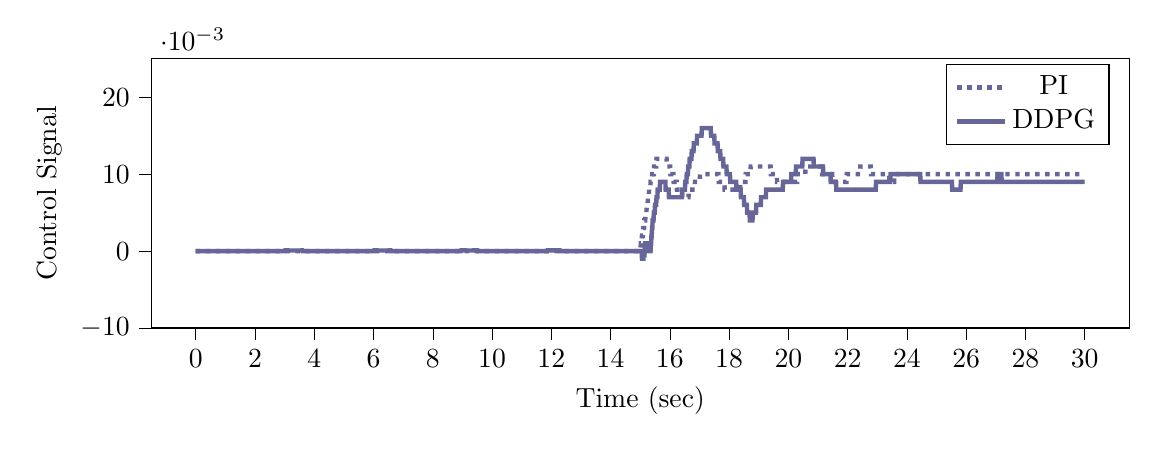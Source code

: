 % This file was created by tikzplotlib v0.9.1.
\begin{tikzpicture}

\definecolor{color0}{rgb}{0.122,0.467,0.706}
\definecolor{color1}{rgb}{1,0.498,0.055}

\begin{axis}[
compat=newest,
tick align=outside,
tick pos=left,
x grid style={white!69.02!black},
xmin=-1.5, xmax=31.5,
xtick style={color=black},
y grid style={white!69.02!black},
ymin=-0.01, ymax=0.025,
ytick style={color=black},
%yticklabel style={
%        /pgf/number format/.cd,
%        	fixed,
%        	fixed zerofill,
%         	precision=3,
%        /tikz/.cd
%},
scaled y ticks=true,
scaled y ticks=base 10:3,
width=14cm,
height=5cm,
xlabel=Time (sec),
ylabel=Control Signal
%y label style={at={(-0.2,0.5)}}
]

\addplot [ultra thick, blue!20!gray, dotted]
table {%
0 0
0.01 0
0.02 0
0.03 0
0.04 0
0.05 0
0.06 0
0.07 0
0.08 0
0.09 0
0.1 0
0.11 0
0.12 0
0.13 0
0.14 0
0.15 0
0.16 0
0.17 0
0.18 0
0.19 0
0.2 0
0.21 0
0.22 0
0.23 0
0.24 0
0.25 0
0.26 0
0.27 0
0.28 0
0.29 0
0.3 0
0.31 0
0.32 0
0.33 0
0.34 0
0.35 0
0.36 0
0.37 0
0.38 0
0.39 0
0.4 0
0.41 0
0.42 0
0.43 0
0.44 0
0.45 0
0.46 0
0.47 0
0.48 0
0.49 0
0.5 0
0.51 0
0.52 0
0.53 0
0.54 0
0.55 0
0.56 0
0.57 0
0.58 0
0.59 0
0.6 0
0.61 0
0.62 0
0.63 0
0.64 0
0.65 0
0.66 0
0.67 0
0.68 0
0.69 0
0.7 0
0.71 0
0.72 0
0.73 0
0.74 0
0.75 0
0.76 0
0.77 0
0.78 0
0.79 0
0.8 0
0.81 0
0.82 0
0.83 0
0.84 0
0.85 0
0.86 0
0.87 0
0.88 0
0.89 0
0.9 0
0.91 0
0.92 0
0.93 0
0.94 0
0.95 0
0.96 0
0.97 0
0.98 0
0.99 0
1 0
1.01 0
1.02 0
1.03 0
1.04 0
1.05 0
1.06 0
1.07 0
1.08 0
1.09 0
1.1 0
1.11 0
1.12 0
1.13 0
1.14 0
1.15 0
1.16 0
1.17 0
1.18 0
1.19 0
1.2 0
1.21 0
1.22 0
1.23 0
1.24 0
1.25 0
1.26 0
1.27 0
1.28 0
1.29 0
1.3 0
1.31 0
1.32 0
1.33 0
1.34 0
1.35 0
1.36 0
1.37 0
1.38 0
1.39 0
1.4 0
1.41 0
1.42 0
1.43 0
1.44 0
1.45 0
1.46 0
1.47 0
1.48 0
1.49 0
1.5 0
1.51 0
1.52 0
1.53 0
1.54 0
1.55 0
1.56 0
1.57 0
1.58 0
1.59 0
1.6 0
1.61 0
1.62 0
1.63 0
1.64 0
1.65 0
1.66 0
1.67 0
1.68 0
1.69 0
1.7 0
1.71 0
1.72 0
1.73 0
1.74 0
1.75 0
1.76 0
1.77 0
1.78 0
1.79 0
1.8 0
1.81 0
1.82 0
1.83 0
1.84 0
1.85 0
1.86 0
1.87 0
1.88 0
1.89 0
1.9 0
1.91 0
1.92 0
1.93 0
1.94 0
1.95 0
1.96 0
1.97 0
1.98 0
1.99 0
2 0
2.01 0
2.02 0
2.03 0
2.04 0
2.05 0
2.06 0
2.07 0
2.08 0
2.09 0
2.1 0
2.11 0
2.12 0
2.13 0
2.14 0
2.15 0
2.16 0
2.17 0
2.18 0
2.19 0
2.2 0
2.21 0
2.22 0
2.23 0
2.24 0
2.25 0
2.26 0
2.27 0
2.28 0
2.29 0
2.3 0
2.31 0
2.32 0
2.33 0
2.34 0
2.35 0
2.36 0
2.37 0
2.38 0
2.39 0
2.4 0
2.41 0
2.42 0
2.43 0
2.44 0
2.45 0
2.46 0
2.47 0
2.48 0
2.49 0
2.5 0
2.51 0
2.52 0
2.53 0
2.54 0
2.55 0
2.56 0
2.57 0
2.58 0
2.59 0
2.6 0
2.61 0
2.62 0
2.63 0
2.64 0
2.65 0
2.66 0
2.67 0
2.68 0
2.69 0
2.7 0
2.71 0
2.72 0
2.73 0
2.74 0
2.75 0
2.76 0
2.77 0
2.78 0
2.79 0
2.8 0
2.81 0
2.82 0
2.83 0
2.84 0
2.85 0
2.86 0
2.87 0
2.88 0
2.89 0
2.9 0
2.91 0
2.92 0
2.93 0
2.94 0
2.95 0
2.96 0
2.97 0
2.98 0
2.99 0
3.0 0
3.01 0
3.02 0
3.03 0
3.04 0
3.05 0
3.06 0
3.07 0
3.08 0
3.09 0
3.1 0
3.11 0
3.12 0
3.13 0
3.14 0
3.15 0
3.16 0
3.17 0
3.18 0
3.19 0
3.2 0
3.21 0
3.22 0
3.23 0
3.24 0
3.25 0
3.26 0
3.27 0
3.28 0
3.29 0
3.3 0
3.31 0
3.32 0
3.33 0
3.34 0
3.35 0
3.36 0
3.37 0
3.38 0
3.39 0
3.4 0
3.41 0
3.42 0
3.43 0
3.44 0
3.45 0
3.46 0
3.47 0
3.48 0
3.49 0
3.5 0
3.51 0
3.52 0
3.53 0
3.54 0
3.55 0
3.56 0
3.57 0
3.58 0
3.59 0
3.6 0
3.61 0
3.62 0
3.63 0
3.64 0
3.65 0
3.66 0
3.67 0
3.68 0
3.69 0
3.7 0
3.71 0
3.72 0
3.73 0
3.74 0
3.75 0
3.76 0
3.77 0
3.78 0
3.79 0
3.8 0
3.81 0
3.82 0
3.83 0
3.84 0
3.85 0
3.86 0
3.87 0
3.88 0
3.89 0
3.9 0
3.91 0
3.92 0
3.93 0
3.94 0
3.95 0
3.96 0
3.97 0
3.98 0
3.99 0
4.0 0
4.01 0
4.02 0
4.03 0
4.04 0
4.05 0
4.06 0
4.07 0
4.08 0
4.09 0
4.1 0
4.11 0
4.12 0
4.13 0
4.14 0
4.15 0
4.16 0
4.17 0
4.18 0
4.19 0
4.2 0
4.21 0
4.22 0
4.23 0
4.24 0
4.25 0
4.26 0
4.27 0
4.28 0
4.29 0
4.3 0
4.31 0
4.32 0
4.33 0
4.34 0
4.35 0
4.36 0
4.37 0
4.38 0
4.39 0
4.4 0
4.41 0
4.42 0
4.43 0
4.44 0
4.45 0
4.46 0
4.47 0
4.48 0
4.49 0
4.5 0
4.51 0
4.52 0
4.53 0
4.54 0
4.55 0
4.56 0
4.57 0
4.58 0
4.59 0
4.6 0
4.61 0
4.62 0
4.63 0
4.64 0
4.65 0
4.66 0
4.67 0
4.68 0
4.69 0
4.7 0
4.71 0
4.72 0
4.73 0
4.74 0
4.75 0
4.76 0
4.77 0
4.78 0
4.79 0
4.8 0
4.81 0
4.82 0
4.83 0
4.84 0
4.85 0
4.86 0
4.87 0
4.88 0
4.89 0
4.9 0
4.91 0
4.92 0
4.93 0
4.94 0
4.95 0
4.96 0
4.97 0
4.98 0
4.99 0
5.0 0
5.01 0
5.02 0
5.03 0
5.04 0
5.05 0
5.06 0
5.07 0
5.08 0
5.09 0
5.1 0
5.11 0
5.12 0
5.13 0
5.14 0
5.15 0
5.16 0
5.17 0
5.18 0
5.19 0
5.2 0
5.21 0
5.22 0
5.23 0
5.24 0
5.25 0
5.26 0
5.27 0
5.28 0
5.29 0
5.3 0
5.31 0
5.32 0
5.33 0
5.34 0
5.35 0
5.36 0
5.37 0
5.38 0
5.39 0
5.4 0
5.41 0
5.42 0
5.43 0
5.44 0
5.45 0
5.46 0
5.47 0
5.48 0
5.49 0
5.5 0
5.51 0
5.52 0
5.53 0
5.54 0
5.55 0
5.56 0
5.57 0
5.58 0
5.59 0
5.6 0
5.61 0
5.62 0
5.63 0
5.64 0
5.65 0
5.66 0
5.67 0
5.68 0
5.69 0
5.7 0
5.71 0
5.72 0
5.73 0
5.74 0
5.75 0
5.76 0
5.77 0
5.78 0
5.79 0
5.8 0
5.81 0
5.82 0
5.83 0
5.84 0
5.85 0
5.86 0
5.87 0
5.88 0
5.89 0
5.9 0
5.91 0
5.92 0
5.93 0
5.94 0
5.95 0
5.96 0
5.97 0
5.98 0
5.99 0
6.0 0
6.01 0
6.02 0
6.03 0
6.04 0
6.05 0
6.06 0
6.07 0
6.08 0
6.09 0
6.1 0
6.11 0
6.12 0
6.13 0
6.14 0
6.15 0
6.16 0
6.17 0
6.18 0
6.19 0
6.2 0
6.21 0
6.22 0
6.23 0
6.24 0
6.25 0
6.26 0
6.27 0
6.28 0
6.29 0
6.3 0
6.31 0
6.32 0
6.33 0
6.34 0
6.35 0
6.36 0
6.37 0
6.38 0
6.39 0
6.4 0
6.41 0
6.42 0
6.43 0
6.44 0
6.45 0
6.46 0
6.47 0
6.48 0
6.49 0
6.5 0
6.51 0
6.52 0
6.53 0
6.54 0
6.55 0
6.56 0
6.57 0
6.58 0
6.59 0
6.6 0
6.61 0
6.62 0
6.63 0
6.64 0
6.65 0
6.66 0
6.67 0
6.68 0
6.69 0
6.7 0
6.71 0
6.72 0
6.73 0
6.74 0
6.75 0
6.76 0
6.77 0
6.78 0
6.79 0
6.8 0
6.81 0
6.82 0
6.83 0
6.84 0
6.85 0
6.86 0
6.87 0
6.88 0
6.89 0
6.9 0
6.91 0
6.92 0
6.93 0
6.94 0
6.95 0
6.96 0
6.97 0
6.98 0
6.99 0
7.0 0
7.01 0
7.02 0
7.03 0
7.04 0
7.05 0
7.06 0
7.07 0
7.08 0
7.09 0
7.1 0
7.11 0
7.12 0
7.13 0
7.14 0
7.15 0
7.16 0
7.17 0
7.18 0
7.19 0
7.2 0
7.21 0
7.22 0
7.23 0
7.24 0
7.25 0
7.26 0
7.27 0
7.28 0
7.29 0
7.3 0
7.31 0
7.32 0
7.33 0
7.34 0
7.35 0
7.36 0
7.37 0
7.38 0
7.39 0
7.4 0
7.41 0
7.42 0
7.43 0
7.44 0
7.45 0
7.46 0
7.47 0
7.48 0
7.49 0
7.5 0
7.51 0
7.52 0
7.53 0
7.54 0
7.55 0
7.56 0
7.57 0
7.58 0
7.59 0
7.6 0
7.61 0
7.62 0
7.63 0
7.64 0
7.65 0
7.66 0
7.67 0
7.68 0
7.69 0
7.7 0
7.71 0
7.72 0
7.73 0
7.74 0
7.75 0
7.76 0
7.77 0
7.78 0
7.79 0
7.8 0
7.81 0
7.82 0
7.83 0
7.84 0
7.85 0
7.86 0
7.87 0
7.88 0
7.89 0
7.9 0
7.91 0
7.92 0
7.93 0
7.94 0
7.95 0
7.96 0
7.97 0
7.98 0
7.99 0
8.0 0
8.01 0
8.02 0
8.03 0
8.04 0
8.05 0
8.06 0
8.07 0
8.08 0
8.09 0
8.1 0
8.11 0
8.12 0
8.13 0
8.14 0
8.15 0
8.16 0
8.17 0
8.18 0
8.19 0
8.2 0
8.21 0
8.22 0
8.23 0
8.24 0
8.25 0
8.26 0
8.27 0
8.28 0
8.29 0
8.3 0
8.31 0
8.32 0
8.33 0
8.34 0
8.35 0
8.36 0
8.37 0
8.38 0
8.39 0
8.4 0
8.41 0
8.42 0
8.43 0
8.44 0
8.45 0
8.46 0
8.47 0
8.48 0
8.49 0
8.5 0
8.51 0
8.52 0
8.53 0
8.54 0
8.55 0
8.56 0
8.57 0
8.58 0
8.59 0
8.6 0
8.61 0
8.62 0
8.63 0
8.64 0
8.65 0
8.66 0
8.67 0
8.68 0
8.69 0
8.7 0
8.71 0
8.72 0
8.73 0
8.74 0
8.75 0
8.76 0
8.77 0
8.78 0
8.79 0
8.8 0
8.81 0
8.82 0
8.83 0
8.84 0
8.85 0
8.86 0
8.87 0
8.88 0
8.89 0
8.9 0
8.91 0
8.92 0
8.93 0
8.94 0
8.95 0
8.96 0
8.97 0
8.98 0
8.99 0
9.0 0
9.01 0
9.02 0
9.03 0
9.04 0
9.05 0
9.06 0
9.07 0
9.08 0
9.09 0
9.1 0
9.11 0
9.12 0
9.13 0
9.14 0
9.15 0
9.16 0
9.17 0
9.18 0
9.19 0
9.2 0
9.21 0
9.22 0
9.23 0
9.24 0
9.25 0
9.26 0
9.27 0
9.28 0
9.29 0
9.3 0
9.31 0
9.32 0
9.33 0
9.34 0
9.35 0
9.36 0
9.37 0
9.38 0
9.39 0
9.4 0
9.41 0
9.42 0
9.43 0
9.44 0
9.45 0
9.46 0
9.47 0
9.48 0
9.49 0
9.5 0
9.51 0
9.52 0
9.53 0
9.54 0
9.55 0
9.56 0
9.57 0
9.58 0
9.59 0
9.6 0
9.61 0
9.62 0
9.63 0
9.64 0
9.65 0
9.66 0
9.67 0
9.68 0
9.69 0
9.7 0
9.71 0
9.72 0
9.73 0
9.74 0
9.75 0
9.76 0
9.77 0
9.78 0
9.79 0
9.8 0
9.81 0
9.82 0
9.83 0
9.84 0
9.85 0
9.86 0
9.87 0
9.88 0
9.89 0
9.9 0
9.91 0
9.92 0
9.93 0
9.94 0
9.95 0
9.96 0
9.97 0
9.98 0
9.99 0
10.0 0
10.01 0
10.02 0
10.03 0
10.04 0
10.05 0
10.06 0
10.07 0
10.08 0
10.09 0
10.1 0
10.11 0
10.12 0
10.13 0
10.14 0
10.15 0
10.16 0
10.17 0
10.18 0
10.19 0
10.2 0
10.21 0
10.22 0
10.23 0
10.24 0
10.25 0
10.26 0
10.27 0
10.28 0
10.29 0
10.3 0
10.31 0
10.32 0
10.33 0
10.34 0
10.35 0
10.36 0
10.37 0
10.38 0
10.39 0
10.4 0
10.41 0
10.42 0
10.43 0
10.44 0
10.45 0
10.46 0
10.47 0
10.48 0
10.49 0
10.5 0
10.51 0
10.52 0
10.53 0
10.54 0
10.55 0
10.56 0
10.57 0
10.58 0
10.59 0
10.6 0
10.61 0
10.62 0
10.63 0
10.64 0
10.65 0
10.66 0
10.67 0
10.68 0
10.69 0
10.7 0
10.71 0
10.72 0
10.73 0
10.74 0
10.75 0
10.76 0
10.77 0
10.78 0
10.79 0
10.8 0
10.81 0
10.82 0
10.83 0
10.84 0
10.85 0
10.86 0
10.87 0
10.88 0
10.89 0
10.9 0
10.91 0
10.92 0
10.93 0
10.94 0
10.95 0
10.96 0
10.97 0
10.98 0
10.99 0
11.0 0
11.01 0
11.02 0
11.03 0
11.04 0
11.05 0
11.06 0
11.07 0
11.08 0
11.09 0
11.1 0
11.11 0
11.12 0
11.13 0
11.14 0
11.15 0
11.16 0
11.17 0
11.18 0
11.19 0
11.2 0
11.21 0
11.22 0
11.23 0
11.24 0
11.25 0
11.26 0
11.27 0
11.28 0
11.29 0
11.3 0
11.31 0
11.32 0
11.33 0
11.34 0
11.35 0
11.36 0
11.37 0
11.38 0
11.39 0
11.4 0
11.41 0
11.42 0
11.43 0
11.44 0
11.45 0
11.46 0
11.47 0
11.48 0
11.49 0
11.5 0
11.51 0
11.52 0
11.53 0
11.54 0
11.55 0
11.56 0
11.57 0
11.58 0
11.59 0
11.6 0
11.61 0
11.62 0
11.63 0
11.64 0
11.65 0
11.66 0
11.67 0
11.68 0
11.69 0
11.7 0
11.71 0
11.72 0
11.73 0
11.74 0
11.75 0
11.76 0
11.77 0
11.78 0
11.79 0
11.8 0
11.81 0
11.82 0
11.83 0
11.84 0
11.85 0
11.86 0
11.87 0
11.88 0
11.89 0
11.9 0
11.91 0
11.92 0
11.93 0
11.94 0
11.95 0
11.96 0
11.97 0
11.98 0
11.99 0
12.0 0
12.01 0
12.02 0
12.03 0
12.04 0
12.05 0
12.06 0
12.07 0
12.08 0
12.09 0
12.1 0
12.11 0
12.12 0
12.13 0
12.14 0
12.15 0
12.16 0
12.17 0
12.18 0
12.19 0
12.2 0
12.21 0
12.22 0
12.23 0
12.24 0
12.25 0
12.26 0
12.27 0
12.28 0
12.29 0
12.3 0
12.31 0
12.32 0
12.33 0
12.34 0
12.35 0
12.36 0
12.37 0
12.38 0
12.39 0
12.4 0
12.41 0
12.42 0
12.43 0
12.44 0
12.45 0
12.46 0
12.47 0
12.48 0
12.49 0
12.5 0
12.51 0
12.52 0
12.53 0
12.54 0
12.55 0
12.56 0
12.57 0
12.58 0
12.59 0
12.6 0
12.61 0
12.62 0
12.63 0
12.64 0
12.65 0
12.66 0
12.67 0
12.68 0
12.69 0
12.7 0
12.71 0
12.72 0
12.73 0
12.74 0
12.75 0
12.76 0
12.77 0
12.78 0
12.79 0
12.8 0
12.81 0
12.82 0
12.83 0
12.84 0
12.85 0
12.86 0
12.87 0
12.88 0
12.89 0
12.9 0
12.91 0
12.92 0
12.93 0
12.94 0
12.95 0
12.96 0
12.97 0
12.98 0
12.99 0
13.0 0
13.01 0
13.02 0
13.03 0
13.04 0
13.05 0
13.06 0
13.07 0
13.08 0
13.09 0
13.1 0
13.11 0
13.12 0
13.13 0
13.14 0
13.15 0
13.16 0
13.17 0
13.18 0
13.19 0
13.2 0
13.21 0
13.22 0
13.23 0
13.24 0
13.25 0
13.26 0
13.27 0
13.28 0
13.29 0
13.3 0
13.31 0
13.32 0
13.33 0
13.34 0
13.35 0
13.36 0
13.37 0
13.38 0
13.39 0
13.4 0
13.41 0
13.42 0
13.43 0
13.44 0
13.45 0
13.46 0
13.47 0
13.48 0
13.49 0
13.5 0
13.51 0
13.52 0
13.53 0
13.54 0
13.55 0
13.56 0
13.57 0
13.58 0
13.59 0
13.6 0
13.61 0
13.62 0
13.63 0
13.64 0
13.65 0
13.66 0
13.67 0
13.68 0
13.69 0
13.7 0
13.71 0
13.72 0
13.73 0
13.74 0
13.75 0
13.76 0
13.77 0
13.78 0
13.79 0
13.8 0
13.81 0
13.82 0
13.83 0
13.84 0
13.85 0
13.86 0
13.87 0
13.88 0
13.89 0
13.9 0
13.91 0
13.92 0
13.93 0
13.94 0
13.95 0
13.96 0
13.97 0
13.98 0
13.99 0
14.0 0
14.01 0
14.02 0
14.03 0
14.04 0
14.05 0
14.06 0
14.07 0
14.08 0
14.09 0
14.1 0
14.11 0
14.12 0
14.13 0
14.14 0
14.15 0
14.16 0
14.17 0
14.18 0
14.19 0
14.2 0
14.21 0
14.22 0
14.23 0
14.24 0
14.25 0
14.26 0
14.27 0
14.28 0
14.29 0
14.3 0
14.31 0
14.32 0
14.33 0
14.34 0
14.35 0
14.36 0
14.37 0
14.38 0
14.39 0
14.4 0
14.41 0
14.42 0
14.43 0
14.44 0
14.45 0
14.46 0
14.47 0
14.48 0
14.49 0
14.5 0
14.51 0
14.52 0
14.53 0
14.54 0
14.55 0
14.56 0
14.57 0
14.58 0
14.59 0
14.6 0
14.61 0
14.62 0
14.63 0
14.64 0
14.65 0
14.66 0
14.67 0
14.68 0
14.69 0
14.7 0
14.71 0
14.72 0
14.73 0
14.74 0
14.75 0
14.76 0
14.77 0
14.78 0
14.79 0
14.8 0
14.81 0
14.82 0
14.83 0
14.84 0
14.85 0
14.86 0
14.87 0
14.88 0
14.89 0
14.9 0
14.91 0
14.92 0
14.93 0
14.94 0
14.95 0
14.96 0
14.97 0
14.98 0
14.99 0
15.0 1.651e-09
15.01 0.0
15.02 0.001
15.03 0.001
15.04 0.001
15.05 0.001
15.06 0.002
15.07 0.002
15.08 0.002
15.09 0.002
15.1 0.003
15.11 0.003
15.12 0.003
15.13 0.003
15.14 0.004
15.15 0.004
15.16 0.004
15.17 0.004
15.18 0.005
15.19 0.005
15.2 0.005
15.21 0.005
15.22 0.006
15.23 0.006
15.24 0.006
15.25 0.006
15.26 0.007
15.27 0.007
15.28 0.007
15.29 0.007
15.3 0.008
15.31 0.008
15.32 0.008
15.33 0.008
15.34 0.008
15.35 0.009
15.36 0.009
15.37 0.009
15.38 0.009
15.39 0.009
15.4 0.01
15.41 0.01
15.42 0.01
15.43 0.01
15.44 0.01
15.45 0.01
15.46 0.01
15.47 0.011
15.48 0.011
15.49 0.011
15.5 0.011
15.51 0.011
15.52 0.011
15.53 0.011
15.54 0.011
15.55 0.012
15.56 0.012
15.57 0.012
15.58 0.012
15.59 0.012
15.6 0.012
15.61 0.012
15.62 0.012
15.63 0.012
15.64 0.012
15.65 0.012
15.66 0.012
15.67 0.012
15.68 0.012
15.69 0.012
15.7 0.012
15.71 0.012
15.72 0.012
15.73 0.012
15.74 0.012
15.75 0.012
15.76 0.012
15.77 0.012
15.78 0.012
15.79 0.012
15.8 0.012
15.81 0.012
15.82 0.012
15.83 0.012
15.84 0.012
15.85 0.012
15.86 0.012
15.87 0.012
15.88 0.012
15.89 0.012
15.9 0.011
15.91 0.011
15.92 0.011
15.93 0.011
15.94 0.011
15.95 0.011
15.96 0.011
15.97 0.011
15.98 0.011
15.99 0.011
16.0 0.011
16.01 0.011
16.02 0.01
16.03 0.01
16.04 0.01
16.05 0.01
16.06 0.01
16.07 0.01
16.08 0.01
16.09 0.01
16.1 0.01
16.11 0.01
16.12 0.01
16.13 0.009
16.14 0.009
16.15 0.009
16.16 0.009
16.17 0.009
16.18 0.009
16.19 0.009
16.2 0.009
16.21 0.009
16.22 0.009
16.23 0.009
16.24 0.008
16.25 0.008
16.26 0.008
16.27 0.008
16.28 0.008
16.29 0.008
16.3 0.008
16.31 0.008
16.32 0.008
16.33 0.008
16.34 0.008
16.35 0.008
16.36 0.008
16.37 0.008
16.38 0.008
16.39 0.008
16.4 0.008
16.41 0.008
16.42 0.007
16.43 0.007
16.44 0.007
16.45 0.007
16.46 0.007
16.47 0.007
16.48 0.007
16.49 0.007
16.5 0.007
16.51 0.007
16.52 0.007
16.53 0.007
16.54 0.007
16.55 0.007
16.56 0.007
16.57 0.007
16.58 0.007
16.59 0.007
16.6 0.007
16.61 0.007
16.62 0.007
16.63 0.007
16.64 0.008
16.65 0.008
16.66 0.008
16.67 0.008
16.68 0.008
16.69 0.008
16.7 0.008
16.71 0.008
16.72 0.008
16.73 0.008
16.74 0.008
16.75 0.008
16.76 0.008
16.77 0.008
16.78 0.008
16.79 0.008
16.8 0.008
16.81 0.008
16.82 0.008
16.83 0.008
16.84 0.008
16.85 0.009
16.86 0.009
16.87 0.009
16.88 0.009
16.89 0.009
16.9 0.009
16.91 0.009
16.92 0.009
16.93 0.009
16.94 0.009
16.95 0.009
16.96 0.009
16.97 0.009
16.98 0.009
16.99 0.009
17.0 0.009
17.01 0.009
17.02 0.01
17.03 0.01
17.04 0.01
17.05 0.01
17.06 0.01
17.07 0.01
17.08 0.01
17.09 0.01
17.1 0.01
17.11 0.01
17.12 0.01
17.13 0.01
17.14 0.01
17.15 0.01
17.16 0.01
17.17 0.01
17.18 0.01
17.19 0.01
17.2 0.01
17.21 0.01
17.22 0.01
17.23 0.01
17.24 0.01
17.25 0.01
17.26 0.01
17.27 0.01
17.28 0.01
17.29 0.01
17.3 0.01
17.31 0.01
17.32 0.01
17.33 0.01
17.34 0.01
17.35 0.01
17.36 0.01
17.37 0.01
17.38 0.01
17.39 0.01
17.4 0.01
17.41 0.01
17.42 0.01
17.43 0.01
17.44 0.01
17.45 0.01
17.46 0.01
17.47 0.01
17.48 0.01
17.49 0.01
17.5 0.01
17.51 0.01
17.52 0.01
17.53 0.01
17.54 0.01
17.55 0.01
17.56 0.01
17.57 0.01
17.58 0.01
17.59 0.01
17.6 0.01
17.61 0.01
17.62 0.01
17.63 0.01
17.64 0.01
17.65 0.009
17.66 0.009
17.67 0.009
17.68 0.009
17.69 0.009
17.7 0.009
17.71 0.009
17.72 0.009
17.73 0.009
17.74 0.009
17.75 0.009
17.76 0.009
17.77 0.009
17.78 0.009
17.79 0.009
17.8 0.009
17.81 0.009
17.82 0.009
17.83 0.009
17.84 0.009
17.85 0.008
17.86 0.008
17.87 0.008
17.88 0.008
17.89 0.008
17.9 0.008
17.91 0.008
17.92 0.008
17.93 0.008
17.94 0.008
17.95 0.008
17.96 0.008
17.97 0.008
17.98 0.008
17.99 0.008
18 0.008
18.01 0.008
18.02 0.008
18.03 0.008
18.04 0.008
18.05 0.008
18.06 0.008
18.07 0.008
18.08 0.008
18.09 0.008
18.1 0.008
18.11 0.008
18.12 0.008
18.13 0.008
18.14 0.008
18.15 0.008
18.16 0.008
18.17 0.008
18.18 0.008
18.19 0.008
18.2 0.008
18.21 0.008
18.22 0.008
18.23 0.008
18.24 0.008
18.25 0.008
18.26 0.008
18.27 0.008
18.28 0.008
18.29 0.008
18.3 0.008
18.31 0.008
18.32 0.008
18.33 0.008
18.34 0.008
18.35 0.008
18.36 0.008
18.37 0.008
18.38 0.009
18.39 0.009
18.4 0.009
18.41 0.009
18.42 0.009
18.43 0.009
18.44 0.009
18.45 0.009
18.46 0.009
18.47 0.009
18.48 0.009
18.49 0.009
18.5 0.009
18.51 0.009
18.52 0.009
18.53 0.009
18.54 0.009
18.55 0.009
18.56 0.01
18.57 0.01
18.58 0.01
18.59 0.01
18.6 0.01
18.61 0.01
18.62 0.01
18.63 0.01
18.64 0.01
18.65 0.01
18.66 0.01
18.67 0.01
18.68 0.01
18.69 0.01
18.7 0.01
18.71 0.01
18.72 0.01
18.73 0.011
18.74 0.011
18.75 0.011
18.76 0.011
18.77 0.011
18.78 0.011
18.79 0.011
18.8 0.011
18.81 0.011
18.82 0.011
18.83 0.011
18.84 0.011
18.85 0.011
18.86 0.011
18.87 0.011
18.88 0.011
18.89 0.011
18.9 0.011
18.91 0.011
18.92 0.011
18.93 0.011
18.94 0.011
18.95 0.011
18.96 0.011
18.97 0.011
18.98 0.011
18.99 0.011
19.0 0.011
19.01 0.011
19.02 0.011
19.03 0.011
19.04 0.011
19.05 0.011
19.06 0.011
19.07 0.011
19.08 0.011
19.09 0.011
19.1 0.011
19.11 0.011
19.12 0.011
19.13 0.011
19.14 0.011
19.15 0.011
19.16 0.011
19.17 0.011
19.18 0.011
19.19 0.011
19.2 0.011
19.21 0.011
19.22 0.011
19.23 0.011
19.24 0.011
19.25 0.011
19.26 0.011
19.27 0.011
19.28 0.011
19.29 0.011
19.3 0.011
19.31 0.011
19.32 0.011
19.33 0.011
19.34 0.011
19.35 0.011
19.36 0.011
19.37 0.011
19.38 0.011
19.39 0.011
19.4 0.011
19.41 0.01
19.42 0.01
19.43 0.01
19.44 0.01
19.45 0.01
19.46 0.01
19.47 0.01
19.48 0.01
19.49 0.01
19.5 0.01
19.51 0.01
19.52 0.01
19.53 0.01
19.54 0.01
19.55 0.01
19.56 0.01
19.57 0.01
19.58 0.01
19.59 0.01
19.6 0.01
19.61 0.01
19.62 0.009
19.63 0.009
19.64 0.009
19.65 0.009
19.66 0.009
19.67 0.009
19.68 0.009
19.69 0.009
19.7 0.009
19.71 0.009
19.72 0.009
19.73 0.009
19.74 0.009
19.75 0.009
19.76 0.009
19.77 0.009
19.78 0.009
19.79 0.009
19.8 0.009
19.81 0.009
19.82 0.009
19.83 0.009
19.84 0.009
19.85 0.009
19.86 0.009
19.87 0.009
19.88 0.009
19.89 0.009
19.9 0.009
19.91 0.009
19.92 0.009
19.93 0.009
19.94 0.009
19.95 0.009
19.96 0.009
19.97 0.009
19.98 0.009
19.99 0.009
20.0 0.009
20.01 0.009
20.02 0.009
20.03 0.009
20.04 0.009
20.05 0.009
20.06 0.009
20.07 0.009
20.08 0.009
20.09 0.009
20.1 0.009
20.11 0.009
20.12 0.009
20.13 0.009
20.14 0.009
20.15 0.009
20.16 0.009
20.17 0.009
20.18 0.009
20.19 0.009
20.2 0.009
20.21 0.009
20.22 0.009
20.23 0.009
20.24 0.009
20.25 0.009
20.26 0.009
20.27 0.009
20.28 0.009
20.29 0.009
20.3 0.009
20.31 0.01
20.32 0.01
20.33 0.01
20.34 0.01
20.35 0.01
20.36 0.01
20.37 0.01
20.38 0.01
20.39 0.01
20.4 0.01
20.41 0.01
20.42 0.01
20.43 0.01
20.44 0.01
20.45 0.01
20.46 0.01
20.47 0.01
20.48 0.01
20.49 0.01
20.5 0.01
20.51 0.01
20.52 0.01
20.53 0.01
20.54 0.01
20.55 0.01
20.56 0.01
20.57 0.01
20.58 0.011
20.59 0.011
20.6 0.011
20.61 0.011
20.62 0.011
20.63 0.011
20.64 0.011
20.65 0.011
20.66 0.011
20.67 0.011
20.68 0.011
20.69 0.011
20.7 0.011
20.71 0.011
20.72 0.011
20.73 0.011
20.74 0.011
20.75 0.011
20.76 0.011
20.77 0.011
20.78 0.011
20.79 0.011
20.8 0.011
20.81 0.011
20.82 0.011
20.83 0.011
20.84 0.011
20.85 0.011
20.86 0.011
20.87 0.011
20.88 0.011
20.89 0.011
20.9 0.011
20.91 0.011
20.92 0.011
20.93 0.011
20.94 0.011
20.95 0.011
20.96 0.011
20.97 0.011
20.98 0.011
20.99 0.011
21.0 0.011
21.01 0.011
21.02 0.011
21.03 0.011
21.04 0.011
21.05 0.011
21.06 0.011
21.07 0.011
21.08 0.011
21.09 0.011
21.1 0.011
21.11 0.011
21.12 0.011
21.13 0.011
21.14 0.01
21.15 0.01
21.16 0.01
21.17 0.01
21.18 0.01
21.19 0.01
21.2 0.01
21.21 0.01
21.22 0.01
21.23 0.01
21.24 0.01
21.25 0.01
21.26 0.01
21.27 0.01
21.28 0.01
21.29 0.01
21.3 0.01
21.31 0.01
21.32 0.01
21.33 0.01
21.34 0.01
21.35 0.01
21.36 0.01
21.37 0.01
21.38 0.01
21.39 0.01
21.4 0.01
21.41 0.01
21.42 0.01
21.43 0.01
21.44 0.01
21.45 0.01
21.46 0.01
21.47 0.01
21.48 0.01
21.49 0.009
21.5 0.009
21.51 0.009
21.52 0.009
21.53 0.009
21.54 0.009
21.55 0.009
21.56 0.009
21.57 0.009
21.58 0.009
21.59 0.009
21.6 0.009
21.61 0.009
21.62 0.009
21.63 0.009
21.64 0.009
21.65 0.009
21.66 0.009
21.67 0.009
21.68 0.009
21.69 0.009
21.7 0.009
21.71 0.009
21.72 0.009
21.73 0.009
21.74 0.009
21.75 0.009
21.76 0.009
21.77 0.009
21.78 0.009
21.79 0.009
21.8 0.009
21.81 0.009
21.82 0.009
21.83 0.009
21.84 0.009
21.85 0.009
21.86 0.009
21.87 0.009
21.88 0.009
21.89 0.009
21.9 0.009
21.91 0.009
21.92 0.009
21.93 0.009
21.94 0.009
21.95 0.009
21.96 0.009
21.97 0.01
21.98 0.01
21.99 0.01
22.0 0.01
22.01 0.01
22.02 0.01
22.03 0.01
22.04 0.01
22.05 0.01
22.06 0.01
22.07 0.01
22.08 0.01
22.09 0.01
22.1 0.01
22.11 0.01
22.12 0.01
22.13 0.01
22.14 0.01
22.15 0.01
22.16 0.01
22.17 0.01
22.18 0.01
22.19 0.01
22.2 0.01
22.21 0.01
22.22 0.01
22.23 0.01
22.24 0.01
22.25 0.01
22.26 0.01
22.27 0.01
22.28 0.01
22.29 0.01
22.3 0.01
22.31 0.01
22.32 0.01
22.33 0.01
22.34 0.01
22.35 0.01
22.36 0.01
22.37 0.01
22.38 0.01
22.39 0.01
22.4 0.01
22.41 0.01
22.42 0.01
22.43 0.011
22.44 0.011
22.45 0.011
22.46 0.011
22.47 0.011
22.48 0.011
22.49 0.011
22.5 0.011
22.51 0.011
22.52 0.011
22.53 0.011
22.54 0.011
22.55 0.011
22.56 0.011
22.57 0.011
22.58 0.011
22.59 0.011
22.6 0.011
22.61 0.011
22.62 0.011
22.63 0.011
22.64 0.011
22.65 0.011
22.66 0.011
22.67 0.011
22.68 0.011
22.69 0.011
22.7 0.011
22.71 0.011
22.72 0.011
22.73 0.011
22.74 0.011
22.75 0.011
22.76 0.011
22.77 0.011
22.78 0.011
22.79 0.01
22.8 0.01
22.81 0.01
22.82 0.01
22.83 0.01
22.84 0.01
22.85 0.01
22.86 0.01
22.87 0.01
22.88 0.01
22.89 0.01
22.9 0.01
22.91 0.01
22.92 0.01
22.93 0.01
22.94 0.01
22.95 0.01
22.96 0.01
22.97 0.01
22.98 0.01
22.99 0.01
23.0 0.01
23.01 0.01
23.02 0.01
23.03 0.01
23.04 0.01
23.05 0.01
23.06 0.01
23.07 0.01
23.08 0.01
23.09 0.01
23.1 0.01
23.11 0.01
23.12 0.01
23.13 0.01
23.14 0.01
23.15 0.01
23.16 0.01
23.17 0.01
23.18 0.01
23.19 0.01
23.2 0.01
23.21 0.01
23.22 0.01
23.23 0.01
23.24 0.01
23.25 0.01
23.26 0.01
23.27 0.01
23.28 0.01
23.29 0.01
23.3 0.01
23.31 0.01
23.32 0.01
23.33 0.01
23.34 0.01
23.35 0.01
23.36 0.01
23.37 0.01
23.38 0.01
23.39 0.01
23.4 0.01
23.41 0.009
23.42 0.009
23.43 0.009
23.44 0.009
23.45 0.009
23.46 0.009
23.47 0.009
23.48 0.009
23.49 0.009
23.5 0.009
23.51 0.009
23.52 0.009
23.53 0.009
23.54 0.009
23.55 0.009
23.56 0.009
23.57 0.009
23.58 0.01
23.59 0.01
23.6 0.01
23.61 0.01
23.62 0.01
23.63 0.01
23.64 0.01
23.65 0.01
23.66 0.01
23.67 0.01
23.68 0.01
23.69 0.01
23.7 0.01
23.71 0.01
23.72 0.01
23.73 0.01
23.74 0.01
23.75 0.01
23.76 0.01
23.77 0.01
23.78 0.01
23.79 0.01
23.8 0.01
23.81 0.01
23.82 0.01
23.83 0.01
23.84 0.01
23.85 0.01
23.86 0.01
23.87 0.01
23.88 0.01
23.89 0.01
23.9 0.01
23.91 0.01
23.92 0.01
23.93 0.01
23.94 0.01
23.95 0.01
23.96 0.01
23.97 0.01
23.98 0.01
23.99 0.01
24.0 0.01
24.01 0.01
24.02 0.01
24.03 0.01
24.04 0.01
24.05 0.01
24.06 0.01
24.07 0.01
24.08 0.01
24.09 0.01
24.1 0.01
24.11 0.01
24.12 0.01
24.13 0.01
24.14 0.01
24.15 0.01
24.16 0.01
24.17 0.01
24.18 0.01
24.19 0.01
24.2 0.01
24.21 0.01
24.22 0.01
24.23 0.01
24.24 0.01
24.25 0.01
24.26 0.01
24.27 0.01
24.28 0.01
24.29 0.01
24.3 0.01
24.31 0.01
24.32 0.01
24.33 0.01
24.34 0.01
24.35 0.01
24.36 0.01
24.37 0.01
24.38 0.01
24.39 0.01
24.4 0.01
24.41 0.01
24.42 0.01
24.43 0.01
24.44 0.01
24.45 0.01
24.46 0.01
24.47 0.01
24.48 0.01
24.49 0.01
24.5 0.01
24.51 0.01
24.52 0.01
24.53 0.01
24.54 0.01
24.55 0.01
24.56 0.01
24.57 0.01
24.58 0.01
24.59 0.01
24.6 0.01
24.61 0.01
24.62 0.01
24.63 0.01
24.64 0.01
24.65 0.01
24.66 0.01
24.67 0.01
24.68 0.01
24.69 0.01
24.7 0.01
24.71 0.01
24.72 0.01
24.73 0.01
24.74 0.01
24.75 0.01
24.76 0.01
24.77 0.01
24.78 0.01
24.79 0.01
24.8 0.01
24.81 0.01
24.82 0.01
24.83 0.01
24.84 0.01
24.85 0.01
24.86 0.01
24.87 0.01
24.88 0.01
24.89 0.01
24.9 0.01
24.91 0.01
24.92 0.01
24.93 0.01
24.94 0.01
24.95 0.01
24.96 0.01
24.97 0.01
24.98 0.01
24.99 0.01
25.0 0.01
25.01 0.01
25.02 0.01
25.03 0.01
25.04 0.01
25.05 0.01
25.06 0.01
25.07 0.01
25.08 0.01
25.09 0.01
25.1 0.01
25.11 0.01
25.12 0.01
25.13 0.01
25.14 0.01
25.15 0.01
25.16 0.01
25.17 0.01
25.18 0.01
25.19 0.01
25.2 0.01
25.21 0.01
25.22 0.01
25.23 0.01
25.24 0.01
25.25 0.01
25.26 0.01
25.27 0.01
25.28 0.01
25.29 0.01
25.3 0.01
25.31 0.01
25.32 0.01
25.33 0.01
25.34 0.01
25.35 0.01
25.36 0.01
25.37 0.01
25.38 0.01
25.39 0.01
25.4 0.01
25.41 0.01
25.42 0.01
25.43 0.01
25.44 0.01
25.45 0.01
25.46 0.01
25.47 0.01
25.48 0.01
25.49 0.01
25.5 0.01
25.51 0.01
25.52 0.01
25.53 0.01
25.54 0.01
25.55 0.01
25.56 0.01
25.57 0.01
25.58 0.01
25.59 0.01
25.6 0.01
25.61 0.01
25.62 0.01
25.63 0.01
25.64 0.01
25.65 0.01
25.66 0.01
25.67 0.01
25.68 0.01
25.69 0.01
25.7 0.01
25.71 0.01
25.72 0.01
25.73 0.01
25.74 0.01
25.75 0.01
25.76 0.01
25.77 0.01
25.78 0.01
25.79 0.01
25.8 0.01
25.81 0.01
25.82 0.01
25.83 0.01
25.84 0.01
25.85 0.01
25.86 0.01
25.87 0.01
25.88 0.01
25.89 0.01
25.9 0.01
25.91 0.01
25.92 0.01
25.93 0.01
25.94 0.01
25.95 0.01
25.96 0.01
25.97 0.01
25.98 0.01
25.99 0.01
26.0 0.01
26.01 0.01
26.02 0.01
26.03 0.01
26.04 0.01
26.05 0.01
26.06 0.01
26.07 0.01
26.08 0.01
26.09 0.01
26.1 0.01
26.11 0.01
26.12 0.01
26.13 0.01
26.14 0.01
26.15 0.01
26.16 0.01
26.17 0.01
26.18 0.01
26.19 0.01
26.2 0.01
26.21 0.01
26.22 0.01
26.23 0.01
26.24 0.01
26.25 0.01
26.26 0.01
26.27 0.01
26.28 0.01
26.29 0.01
26.3 0.01
26.31 0.01
26.32 0.01
26.33 0.01
26.34 0.01
26.35 0.01
26.36 0.01
26.37 0.01
26.38 0.01
26.39 0.01
26.4 0.01
26.41 0.01
26.42 0.01
26.43 0.01
26.44 0.01
26.45 0.01
26.46 0.01
26.47 0.01
26.48 0.01
26.49 0.01
26.5 0.01
26.51 0.01
26.52 0.01
26.53 0.01
26.54 0.01
26.55 0.01
26.56 0.01
26.57 0.01
26.58 0.01
26.59 0.01
26.6 0.01
26.61 0.01
26.62 0.01
26.63 0.01
26.64 0.01
26.65 0.01
26.66 0.01
26.67 0.01
26.68 0.01
26.69 0.01
26.7 0.01
26.71 0.01
26.72 0.01
26.73 0.01
26.74 0.01
26.75 0.01
26.76 0.01
26.77 0.01
26.78 0.01
26.79 0.01
26.8 0.01
26.81 0.01
26.82 0.01
26.83 0.01
26.84 0.01
26.85 0.01
26.86 0.01
26.87 0.01
26.88 0.01
26.89 0.01
26.9 0.01
26.91 0.01
26.92 0.01
26.93 0.01
26.94 0.01
26.95 0.01
26.96 0.01
26.97 0.01
26.98 0.01
26.99 0.01
27.0 0.01
27.01 0.01
27.02 0.01
27.03 0.01
27.04 0.01
27.05 0.01
27.06 0.01
27.07 0.01
27.08 0.01
27.09 0.01
27.1 0.01
27.11 0.01
27.12 0.01
27.13 0.01
27.14 0.01
27.15 0.01
27.16 0.01
27.17 0.01
27.18 0.01
27.19 0.01
27.2 0.01
27.21 0.01
27.22 0.01
27.23 0.01
27.24 0.01
27.25 0.01
27.26 0.01
27.27 0.01
27.28 0.01
27.29 0.01
27.3 0.01
27.31 0.01
27.32 0.01
27.33 0.01
27.34 0.01
27.35 0.01
27.36 0.01
27.37 0.01
27.38 0.01
27.39 0.01
27.4 0.01
27.41 0.01
27.42 0.01
27.43 0.01
27.44 0.01
27.45 0.01
27.46 0.01
27.47 0.01
27.48 0.01
27.49 0.01
27.5 0.01
27.51 0.01
27.52 0.01
27.53 0.01
27.54 0.01
27.55 0.01
27.56 0.01
27.57 0.01
27.58 0.01
27.59 0.01
27.6 0.01
27.61 0.01
27.62 0.01
27.63 0.01
27.64 0.01
27.65 0.01
27.66 0.01
27.67 0.01
27.68 0.01
27.69 0.01
27.7 0.01
27.71 0.01
27.72 0.01
27.73 0.01
27.74 0.01
27.75 0.01
27.76 0.01
27.77 0.01
27.78 0.01
27.79 0.01
27.8 0.01
27.81 0.01
27.82 0.01
27.83 0.01
27.84 0.01
27.85 0.01
27.86 0.01
27.87 0.01
27.88 0.01
27.89 0.01
27.9 0.01
27.91 0.01
27.92 0.01
27.93 0.01
27.94 0.01
27.95 0.01
27.96 0.01
27.97 0.01
27.98 0.01
27.99 0.01
28.0 0.01
28.01 0.01
28.02 0.01
28.03 0.01
28.04 0.01
28.05 0.01
28.06 0.01
28.07 0.01
28.08 0.01
28.09 0.01
28.1 0.01
28.11 0.01
28.12 0.01
28.13 0.01
28.14 0.01
28.15 0.01
28.16 0.01
28.17 0.01
28.18 0.01
28.19 0.01
28.2 0.01
28.21 0.01
28.22 0.01
28.23 0.01
28.24 0.01
28.25 0.01
28.26 0.01
28.27 0.01
28.28 0.01
28.29 0.01
28.3 0.01
28.31 0.01
28.32 0.01
28.33 0.01
28.34 0.01
28.35 0.01
28.36 0.01
28.37 0.01
28.38 0.01
28.39 0.01
28.4 0.01
28.41 0.01
28.42 0.01
28.43 0.01
28.44 0.01
28.45 0.01
28.46 0.01
28.47 0.01
28.48 0.01
28.49 0.01
28.5 0.01
28.51 0.01
28.52 0.01
28.53 0.01
28.54 0.01
28.55 0.01
28.56 0.01
28.57 0.01
28.58 0.01
28.59 0.01
28.6 0.01
28.61 0.01
28.62 0.01
28.63 0.01
28.64 0.01
28.65 0.01
28.66 0.01
28.67 0.01
28.68 0.01
28.69 0.01
28.7 0.01
28.71 0.01
28.72 0.01
28.73 0.01
28.74 0.01
28.75 0.01
28.76 0.01
28.77 0.01
28.78 0.01
28.79 0.01
28.8 0.01
28.81 0.01
28.82 0.01
28.83 0.01
28.84 0.01
28.85 0.01
28.86 0.01
28.87 0.01
28.88 0.01
28.89 0.01
28.9 0.01
28.91 0.01
28.92 0.01
28.93 0.01
28.94 0.01
28.95 0.01
28.96 0.01
28.97 0.01
28.98 0.01
28.99 0.01
29.0 0.01
29.01 0.01
29.02 0.01
29.03 0.01
29.04 0.01
29.05 0.01
29.06 0.01
29.07 0.01
29.08 0.01
29.09 0.01
29.1 0.01
29.11 0.01
29.12 0.01
29.13 0.01
29.14 0.01
29.15 0.01
29.16 0.01
29.17 0.01
29.18 0.01
29.19 0.01
29.2 0.01
29.21 0.01
29.22 0.01
29.23 0.01
29.24 0.01
29.25 0.01
29.26 0.01
29.27 0.01
29.28 0.01
29.29 0.01
29.3 0.01
29.31 0.01
29.32 0.01
29.33 0.01
29.34 0.01
29.35 0.01
29.36 0.01
29.37 0.01
29.38 0.01
29.39 0.01
29.4 0.01
29.41 0.01
29.42 0.01
29.43 0.01
29.44 0.01
29.45 0.01
29.46 0.01
29.47 0.01
29.48 0.01
29.49 0.01
29.5 0.01
29.51 0.01
29.52 0.01
29.53 0.01
29.54 0.01
29.55 0.01
29.56 0.01
29.57 0.01
29.58 0.01
29.59 0.01
29.6 0.01
29.61 0.01
29.62 0.01
29.63 0.01
29.64 0.01
29.65 0.01
29.66 0.01
29.67 0.01
29.68 0.01
29.69 0.01
29.7 0.01
29.71 0.01
29.72 0.01
29.73 0.01
29.74 0.01
29.75 0.01
29.76 0.01
29.77 0.01
29.78 0.01
29.79 0.01
29.8 0.01
29.81 0.01
29.82 0.01
29.83 0.01
29.84 0.01
29.85 0.01
29.86 0.01
29.87 0.01
29.88 0.01
29.89 0.01
29.9 0.01
29.91 0.01
29.92 0.01
29.93 0.01
29.94 0.01
29.95 0.01
29.96 0.01
29.97 0.01
29.98 0.01
29.99 0.01
30.0 0.01
};
\addlegendentry{PI};
\addplot [ultra thick, blue!20!gray]
table {%
0 0
0.01 0.0
0.02 0.0
0.03 0.0
0.04 0.0
0.05 0.0
0.06 0.0
0.07 0.0
0.08 0.0
0.09 0.0
0.1 0.0
0.11 0.0
0.12 0.0
0.13 0.0
0.14 0.0
0.15 0.0
0.16 0.0
0.17 0.0
0.18 0.0
0.19 0.0
0.2 0.0
0.21 0.0
0.22 0.0
0.23 0.0
0.24 0.0
0.25 0.0
0.26 0.0
0.27 0.0
0.28 0.0
0.29 0.0
0.3 0.0
0.31 0.0
0.32 0.0
0.33 0.0
0.34 0.0
0.35 0.0
0.36 0.0
0.37 0.0
0.38 0.0
0.39 0.0
0.4 0.0
0.41 0.0
0.42 0.0
0.43 0.0
0.44 0.0
0.45 0.0
0.46 0.0
0.47 0.0
0.48 0.0
0.49 0.0
0.5 0.0
0.51 0.0
0.52 0.0
0.53 0.0
0.54 0.0
0.55 0.0
0.56 0.0
0.57 0.0
0.58 0.0
0.59 0.0
0.6 0.0
0.61 0.0
0.62 0.0
0.63 0.0
0.64 0.0
0.65 0.0
0.66 0.0
0.67 0.0
0.68 0.0
0.69 0.0
0.7 0.0
0.71 0.0
0.72 0.0
0.73 0.0
0.74 0.0
0.75 0.0
0.76 0.0
0.77 0.0
0.78 0.0
0.79 0.0
0.8 0.0
0.81 0.0
0.82 0.0
0.83 0.0
0.84 0.0
0.85 0.0
0.86 0.0
0.87 0.0
0.88 0.0
0.89 0.0
0.9 0.0
0.91 0.0
0.92 0.0
0.93 0.0
0.94 0.0
0.95 0.0
0.96 0.0
0.97 0.0
0.98 0.0
0.99 0.0
1 0.0
1.01 0.0
1.02 0.0
1.03 0.0
1.04 0.0
1.05 0.0
1.06 0.0
1.07 0.0
1.08 0.0
1.09 0.0
1.1 0.0
1.11 0.0
1.12 0.0
1.13 0.0
1.14 0.0
1.15 0.0
1.16 0.0
1.17 0.0
1.18 0.0
1.19 0.0
1.2 0.0
1.21 0.0
1.22 0.0
1.23 0.0
1.24 0.0
1.25 0.0
1.26 0.0
1.27 0.0
1.28 0.0
1.29 0.0
1.3 0.0
1.31 0.0
1.32 0.0
1.33 0.0
1.34 0.0
1.35 0.0
1.36 0.0
1.37 0.0
1.38 0.0
1.39 0.0
1.4 0.0
1.41 0.0
1.42 0.0
1.43 0.0
1.44 0.0
1.45 0.0
1.46 0.0
1.47 0.0
1.48 0.0
1.49 0.0
1.5 0.0
1.51 0.0
1.52 0.0
1.53 0.0
1.54 0.0
1.55 0.0
1.56 0.0
1.57 0.0
1.58 0.0
1.59 0.0
1.6 0.0
1.61 0.0
1.62 0.0
1.63 0.0
1.64 0.0
1.65 0.0
1.66 0.0
1.67 0.0
1.68 0.0
1.69 0.0
1.7 0.0
1.71 0.0
1.72 0.0
1.73 0.0
1.74 0.0
1.75 0.0
1.76 0.0
1.77 0.0
1.78 0.0
1.79 0.0
1.8 0.0
1.81 0.0
1.82 0.0
1.83 0.0
1.84 0.0
1.85 0.0
1.86 0.0
1.87 0.0
1.88 0.0
1.89 0.0
1.9 0.0
1.91 0.0
1.92 0.0
1.93 0.0
1.94 0.0
1.95 0.0
1.96 0.0
1.97 0.0
1.98 0.0
1.99 0.0
2 0.0
2.01 0.0
2.02 0.0
2.03 0.0
2.04 0.0
2.05 0.0
2.06 0.0
2.07 0.0
2.08 0.0
2.09 0.0
2.1 0.0
2.11 0.0
2.12 0.0
2.13 0.0
2.14 0.0
2.15 0.0
2.16 0.0
2.17 0.0
2.18 0.0
2.19 0.0
2.2 0.0
2.21 0.0
2.22 0.0
2.23 0.0
2.24 0.0
2.25 0.0
2.26 0.0
2.27 0.0
2.28 0.0
2.29 0.0
2.3 0.0
2.31 0.0
2.32 0.0
2.33 0.0
2.34 0.0
2.35 0.0
2.36 0.0
2.37 0.0
2.38 0.0
2.39 0.0
2.4 0.0
2.41 0.0
2.42 0.0
2.43 0.0
2.44 0.0
2.45 0.0
2.46 0.0
2.47 0.0
2.48 0.0
2.49 0.0
2.5 0.0
2.51 0.0
2.52 0.0
2.53 0.0
2.54 0.0
2.55 0.0
2.56 0.0
2.57 0.0
2.58 0.0
2.59 0.0
2.6 0.0
2.61 0.0
2.62 0.0
2.63 0.0
2.64 0.0
2.65 0.0
2.66 0.0
2.67 0.0
2.68 0.0
2.69 0.0
2.7 0.0
2.71 0.0
2.72 0.0
2.73 0.0
2.74 0.0
2.75 0.0
2.76 0.0
2.77 0.0
2.78 0.0
2.79 0.0
2.8 0.0
2.81 0.0
2.82 0.0
2.83 0.0
2.84 0.0
2.85 0.0
2.86 0.0
2.87 0.0
2.88 0.0
2.89 0.0
2.9 0.0
2.91 0.0
2.92 0.0
2.93 0.0
2.94 0.0
2.95 0.0
2.96 0.0
2.97 0.0
2.98 0.0
2.99 0.0
3.0 0.0
3.01 0.0
3.02 9.938e-05
3.03 9.781e-05
3.04 9.631e-05
3.05 9.482e-05
3.06 9.339e-05
3.07 9.198e-05
3.08 9.064e-05
3.09 8.933e-05
3.1 8.807e-05
3.11 8.685e-05
3.12 8.567e-05
3.13 8.454e-05
3.14 8.346e-05
3.15 8.244e-05
3.16 8.144e-05
3.17 8.05e-05
3.18 7.961e-05
3.19 7.877e-05
3.2 7.798e-05
3.21 7.725e-05
3.22 7.654e-05
3.23 7.59e-05
3.24 7.531e-05
3.25 7.478e-05
3.26 7.428e-05
3.27 7.386e-05
3.28 7.348e-05
3.29 7.314e-05
3.3 7.287e-05
3.31 7.264e-05
3.32 7.248e-05
3.33 7.235e-05
3.34 7.229e-05
3.35 7.229e-05
3.36 7.233e-05
3.37 7.243e-05
3.38 7.258e-05
3.39 7.279e-05
3.4 7.304e-05
3.41 7.336e-05
3.42 7.373e-05
3.43 7.414e-05
3.44 7.461e-05
3.45 7.513e-05
3.46 7.573e-05
3.47 7.635e-05
3.48 7.702e-05
3.49 7.777e-05
3.5 7.855e-05
3.51 7.938e-05
3.52 8.029e-05
3.53 8.121e-05
3.54 8.221e-05
3.55 8.325e-05
3.56 8.432e-05
3.57 8.547e-05
3.58 8.715e-05
3.59 9.162e-05
3.6 9.621e-05
3.61 0.0
3.62 0.0
3.63 0.0
3.64 0.0
3.65 0.0
3.66 0.0
3.67 0.0
3.68 0.0
3.69 0.0
3.7 0.0
3.71 0.0
3.72 0.0
3.73 0.0
3.74 0.0
3.75 0.0
3.76 0.0
3.77 0.0
3.78 0.0
3.79 0.0
3.8 0.0
3.81 0.0
3.82 0.0
3.83 0.0
3.84 0.0
3.85 0.0
3.86 0.0
3.87 0.0
3.88 0.0
3.89 0.0
3.9 0.0
3.91 0.0
3.92 0.0
3.93 0.0
3.94 0.0
3.95 0.0
3.96 0.0
3.97 0.0
3.98 0.0
3.99 0.0
4.0 0.0
4.01 0.0
4.02 0.0
4.03 0.0
4.04 0.0
4.05 0.0
4.06 0.0
4.07 0.0
4.08 0.0
4.09 0.0
4.1 0.0
4.11 0.0
4.12 0.0
4.13 0.0
4.14 0.0
4.15 0.0
4.16 0.0
4.17 0.0
4.18 0.0
4.19 0.0
4.2 0.0
4.21 0.0
4.22 0.0
4.23 0.0
4.24 0.0
4.25 0.0
4.26 0.0
4.27 0.0
4.28 0.0
4.29 0.0
4.3 0.0
4.31 0.0
4.32 0.0
4.33 0.0
4.34 0.0
4.35 0.0
4.36 0.0
4.37 0.0
4.38 0.0
4.39 0.0
4.4 0.0
4.41 0.0
4.42 0.0
4.43 0.0
4.44 0.0
4.45 0.0
4.46 0.0
4.47 0.0
4.48 0.0
4.49 0.0
4.5 0.0
4.51 0.0
4.52 0.0
4.53 0.0
4.54 0.0
4.55 0.0
4.56 0.0
4.57 0.0
4.58 0.0
4.59 0.0
4.6 0.0
4.61 0.0
4.62 0.0
4.63 0.0
4.64 0.0
4.65 0.0
4.66 0.0
4.67 0.0
4.68 0.0
4.69 0.0
4.7 0.0
4.71 0.0
4.72 0.0
4.73 0.0
4.74 0.0
4.75 0.0
4.76 0.0
4.77 0.0
4.78 0.0
4.79 0.0
4.8 0.0
4.81 0.0
4.82 0.0
4.83 0.0
4.84 0.0
4.85 0.0
4.86 0.0
4.87 0.0
4.88 0.0
4.89 0.0
4.9 0.0
4.91 0.0
4.92 0.0
4.93 0.0
4.94 0.0
4.95 0.0
4.96 0.0
4.97 0.0
4.98 0.0
4.99 0.0
5.0 0.0
5.01 0.0
5.02 0.0
5.03 0.0
5.04 0.0
5.05 0.0
5.06 0.0
5.07 0.0
5.08 0.0
5.09 0.0
5.1 0.0
5.11 0.0
5.12 0.0
5.13 0.0
5.14 0.0
5.15 0.0
5.16 0.0
5.17 0.0
5.18 0.0
5.19 0.0
5.2 0.0
5.21 0.0
5.22 0.0
5.23 0.0
5.24 0.0
5.25 0.0
5.26 0.0
5.27 0.0
5.28 0.0
5.29 0.0
5.3 0.0
5.31 0.0
5.32 0.0
5.33 0.0
5.34 0.0
5.35 0.0
5.36 0.0
5.37 0.0
5.38 0.0
5.39 0.0
5.4 0.0
5.41 0.0
5.42 0.0
5.43 0.0
5.44 0.0
5.45 0.0
5.46 0.0
5.47 0.0
5.48 0.0
5.49 0.0
5.5 0.0
5.51 0.0
5.52 0.0
5.53 0.0
5.54 0.0
5.55 0.0
5.56 0.0
5.57 0.0
5.58 0.0
5.59 0.0
5.6 0.0
5.61 0.0
5.62 0.0
5.63 0.0
5.64 0.0
5.65 0.0
5.66 0.0
5.67 0.0
5.68 0.0
5.69 0.0
5.7 0.0
5.71 0.0
5.72 0.0
5.73 0.0
5.74 0.0
5.75 0.0
5.76 0.0
5.77 0.0
5.78 0.0
5.79 0.0
5.8 0.0
5.81 0.0
5.82 0.0
5.83 0.0
5.84 0.0
5.85 0.0
5.86 0.0
5.87 0.0
5.88 0.0
5.89 0.0
5.9 0.0
5.91 0.0
5.92 0.0
5.93 0.0
5.94 0.0
5.95 0.0
5.96 0.0
5.97 0.0
5.98 0.0
5.99 0.0
6.0 0.0
6.01 0.0
6.02 9.967e-05
6.03 9.809e-05
6.04 9.656e-05
6.05 9.506e-05
6.06 9.361e-05
6.07 9.225e-05
6.08 9.09e-05
6.09 8.961e-05
6.1 8.835e-05
6.11 8.716e-05
6.12 8.602e-05
6.13 8.492e-05
6.14 8.386e-05
6.15 8.287e-05
6.16 8.193e-05
6.17 8.106e-05
6.18 8.023e-05
6.19 7.946e-05
6.2 7.873e-05
6.21 7.806e-05
6.22 7.744e-05
6.23 7.689e-05
6.24 7.637e-05
6.25 7.593e-05
6.26 7.554e-05
6.27 7.518e-05
6.28 7.491e-05
6.29 7.468e-05
6.3 7.452e-05
6.31 7.44e-05
6.32 7.434e-05
6.33 7.434e-05
6.34 7.441e-05
6.35 7.451e-05
6.36 7.468e-05
6.37 7.488e-05
6.38 7.517e-05
6.39 7.551e-05
6.4 7.589e-05
6.41 7.634e-05
6.42 7.683e-05
6.43 7.739e-05
6.44 7.799e-05
6.45 7.864e-05
6.46 7.936e-05
6.47 8.012e-05
6.48 8.094e-05
6.49 8.181e-05
6.5 8.273e-05
6.51 8.37e-05
6.52 8.473e-05
6.53 8.579e-05
6.54 8.692e-05
6.55 8.809e-05
6.56 9.007e-05
6.57 9.43e-05
6.58 9.865e-05
6.59 0.0
6.6 0.0
6.61 0.0
6.62 0.0
6.63 0.0
6.64 0.0
6.65 0.0
6.66 0.0
6.67 0.0
6.68 0.0
6.69 0.0
6.7 0.0
6.71 0.0
6.72 0.0
6.73 0.0
6.74 0.0
6.75 0.0
6.76 0.0
6.77 0.0
6.78 0.0
6.79 0.0
6.8 0.0
6.81 0.0
6.82 0.0
6.83 0.0
6.84 0.0
6.85 0.0
6.86 0.0
6.87 0.0
6.88 0.0
6.89 0.0
6.9 0.0
6.91 0.0
6.92 0.0
6.93 0.0
6.94 0.0
6.95 0.0
6.96 0.0
6.97 0.0
6.98 0.0
6.99 0.0
7.0 0.0
7.01 0.0
7.02 0.0
7.03 0.0
7.04 0.0
7.05 0.0
7.06 0.0
7.07 0.0
7.08 0.0
7.09 0.0
7.1 0.0
7.11 0.0
7.12 0.0
7.13 0.0
7.14 0.0
7.15 0.0
7.16 0.0
7.17 0.0
7.18 0.0
7.19 0.0
7.2 0.0
7.21 0.0
7.22 0.0
7.23 0.0
7.24 0.0
7.25 0.0
7.26 0.0
7.27 0.0
7.28 0.0
7.29 0.0
7.3 0.0
7.31 0.0
7.32 0.0
7.33 0.0
7.34 0.0
7.35 0.0
7.36 0.0
7.37 0.0
7.38 0.0
7.39 0.0
7.4 0.0
7.41 0.0
7.42 0.0
7.43 0.0
7.44 0.0
7.45 0.0
7.46 0.0
7.47 0.0
7.48 0.0
7.49 0.0
7.5 0.0
7.51 0.0
7.52 0.0
7.53 0.0
7.54 0.0
7.55 0.0
7.56 0.0
7.57 0.0
7.58 0.0
7.59 0.0
7.6 0.0
7.61 0.0
7.62 0.0
7.63 0.0
7.64 0.0
7.65 0.0
7.66 0.0
7.67 0.0
7.68 0.0
7.69 0.0
7.7 0.0
7.71 0.0
7.72 0.0
7.73 0.0
7.74 0.0
7.75 0.0
7.76 0.0
7.77 0.0
7.78 0.0
7.79 0.0
7.8 0.0
7.81 0.0
7.82 0.0
7.83 0.0
7.84 0.0
7.85 0.0
7.86 0.0
7.87 0.0
7.88 0.0
7.89 0.0
7.9 0.0
7.91 0.0
7.92 0.0
7.93 0.0
7.94 0.0
7.95 0.0
7.96 0.0
7.97 0.0
7.98 0.0
7.99 0.0
8.0 0.0
8.01 0.0
8.02 0.0
8.03 0.0
8.04 0.0
8.05 0.0
8.06 0.0
8.07 0.0
8.08 0.0
8.09 0.0
8.1 0.0
8.11 0.0
8.12 0.0
8.13 0.0
8.14 0.0
8.15 0.0
8.16 0.0
8.17 0.0
8.18 0.0
8.19 0.0
8.2 0.0
8.21 0.0
8.22 0.0
8.23 0.0
8.24 0.0
8.25 0.0
8.26 0.0
8.27 0.0
8.28 0.0
8.29 0.0
8.3 0.0
8.31 0.0
8.32 0.0
8.33 0.0
8.34 0.0
8.35 0.0
8.36 0.0
8.37 0.0
8.38 0.0
8.39 0.0
8.4 0.0
8.41 0.0
8.42 0.0
8.43 0.0
8.44 0.0
8.45 0.0
8.46 0.0
8.47 0.0
8.48 0.0
8.49 0.0
8.5 0.0
8.51 0.0
8.52 0.0
8.53 0.0
8.54 0.0
8.55 0.0
8.56 0.0
8.57 0.0
8.58 0.0
8.59 0.0
8.6 0.0
8.61 0.0
8.62 0.0
8.63 0.0
8.64 0.0
8.65 0.0
8.66 0.0
8.67 0.0
8.68 0.0
8.69 0.0
8.7 0.0
8.71 0.0
8.72 0.0
8.73 0.0
8.74 0.0
8.75 0.0
8.76 0.0
8.77 0.0
8.78 0.0
8.79 0.0
8.8 0.0
8.81 0.0
8.82 0.0
8.83 0.0
8.84 0.0
8.85 0.0
8.86 0.0
8.87 0.0
8.88 0.0
8.89 0.0
8.9 0.0
8.91 0.0
8.92 0.0
8.93 0.0
8.94 0.0
8.95 0.0
8.96 9.972e-05
8.97 9.833e-05
8.98 9.697e-05
8.99 9.567e-05
9.0 9.442e-05
9.01 9.322e-05
9.02 9.205e-05
9.03 9.096e-05
9.04 8.989e-05
9.05 8.888e-05
9.06 8.791e-05
9.07 8.701e-05
9.08 8.614e-05
9.09 8.533e-05
9.1 8.457e-05
9.11 8.387e-05
9.12 8.322e-05
9.13 8.261e-05
9.14 8.206e-05
9.15 8.155e-05
9.16 8.111e-05
9.17 8.073e-05
9.18 8.04e-05
9.19 8.01e-05
9.2 7.986e-05
9.21 7.969e-05
9.22 7.956e-05
9.23 7.95e-05
9.24 7.946e-05
9.25 7.951e-05
9.26 7.961e-05
9.27 7.974e-05
9.28 7.993e-05
9.29 8.018e-05
9.3 8.048e-05
9.31 8.085e-05
9.32 8.126e-05
9.33 8.172e-05
9.34 8.222e-05
9.35 8.279e-05
9.36 8.34e-05
9.37 8.406e-05
9.38 8.478e-05
9.39 8.554e-05
9.4 8.636e-05
9.41 8.722e-05
9.42 8.813e-05
9.43 8.909e-05
9.44 9.009e-05
9.45 9.116e-05
9.46 9.225e-05
9.47 9.342e-05
9.48 9.461e-05
9.49 9.584e-05
9.5 9.711e-05
9.51 9.883e-05
9.52 0.0
9.53 0.0
9.54 0.0
9.55 0.0
9.56 0.0
9.57 0.0
9.58 0.0
9.59 0.0
9.6 0.0
9.61 0.0
9.62 0.0
9.63 0.0
9.64 0.0
9.65 0.0
9.66 0.0
9.67 0.0
9.68 0.0
9.69 0.0
9.7 0.0
9.71 0.0
9.72 0.0
9.73 0.0
9.74 0.0
9.75 0.0
9.76 0.0
9.77 0.0
9.78 0.0
9.79 0.0
9.8 0.0
9.81 0.0
9.82 0.0
9.83 0.0
9.84 0.0
9.85 0.0
9.86 0.0
9.87 0.0
9.88 0.0
9.89 0.0
9.9 0.0
9.91 0.0
9.92 0.0
9.93 0.0
9.94 0.0
9.95 0.0
9.96 0.0
9.97 0.0
9.98 0.0
9.99 0.0
10.0 0.0
10.01 0.0
10.02 0.0
10.03 0.0
10.04 0.0
10.05 0.0
10.06 0.0
10.07 0.0
10.08 0.0
10.09 0.0
10.1 0.0
10.11 0.0
10.12 0.0
10.13 0.0
10.14 0.0
10.15 0.0
10.16 0.0
10.17 0.0
10.18 0.0
10.19 0.0
10.2 0.0
10.21 0.0
10.22 0.0
10.23 0.0
10.24 0.0
10.25 0.0
10.26 0.0
10.27 0.0
10.28 0.0
10.29 0.0
10.3 0.0
10.31 0.0
10.32 0.0
10.33 0.0
10.34 0.0
10.35 0.0
10.36 0.0
10.37 0.0
10.38 0.0
10.39 0.0
10.4 0.0
10.41 0.0
10.42 0.0
10.43 0.0
10.44 0.0
10.45 0.0
10.46 0.0
10.47 0.0
10.48 0.0
10.49 0.0
10.5 0.0
10.51 0.0
10.52 0.0
10.53 0.0
10.54 0.0
10.55 0.0
10.56 0.0
10.57 0.0
10.58 0.0
10.59 0.0
10.6 0.0
10.61 0.0
10.62 0.0
10.63 0.0
10.64 0.0
10.65 0.0
10.66 0.0
10.67 0.0
10.68 0.0
10.69 0.0
10.7 0.0
10.71 0.0
10.72 0.0
10.73 0.0
10.74 0.0
10.75 0.0
10.76 0.0
10.77 0.0
10.78 0.0
10.79 0.0
10.8 0.0
10.81 0.0
10.82 0.0
10.83 0.0
10.84 0.0
10.85 0.0
10.86 0.0
10.87 0.0
10.88 0.0
10.89 0.0
10.9 0.0
10.91 0.0
10.92 0.0
10.93 0.0
10.94 0.0
10.95 0.0
10.96 0.0
10.97 0.0
10.98 0.0
10.99 0.0
11.0 0.0
11.01 0.0
11.02 0.0
11.03 0.0
11.04 0.0
11.05 0.0
11.06 0.0
11.07 0.0
11.08 0.0
11.09 0.0
11.1 0.0
11.11 0.0
11.12 0.0
11.13 0.0
11.14 0.0
11.15 0.0
11.16 0.0
11.17 0.0
11.18 0.0
11.19 0.0
11.2 0.0
11.21 0.0
11.22 0.0
11.23 0.0
11.24 0.0
11.25 0.0
11.26 0.0
11.27 0.0
11.28 0.0
11.29 0.0
11.3 0.0
11.31 0.0
11.32 0.0
11.33 0.0
11.34 0.0
11.35 0.0
11.36 0.0
11.37 0.0
11.38 0.0
11.39 0.0
11.4 0.0
11.41 0.0
11.42 0.0
11.43 0.0
11.44 0.0
11.45 0.0
11.46 0.0
11.47 0.0
11.48 0.0
11.49 0.0
11.5 0.0
11.51 0.0
11.52 0.0
11.53 0.0
11.54 0.0
11.55 0.0
11.56 0.0
11.57 0.0
11.58 0.0
11.59 0.0
11.6 0.0
11.61 0.0
11.62 0.0
11.63 0.0
11.64 0.0
11.65 0.0
11.66 0.0
11.67 0.0
11.68 0.0
11.69 0.0
11.7 0.0
11.71 0.0
11.72 0.0
11.73 0.0
11.74 0.0
11.75 0.0
11.76 0.0
11.77 0.0
11.78 0.0
11.79 0.0
11.8 0.0
11.81 0.0
11.82 0.0
11.83 0.0
11.84 0.0
11.85 0.0
11.86 0.0
11.87 9.934e-05
11.88 9.838e-05
11.89 9.746e-05
11.9 9.66e-05
11.91 9.577e-05
11.92 9.498e-05
11.93 9.424e-05
11.94 9.356e-05
11.95 9.293e-05
11.96 9.233e-05
11.97 9.178e-05
11.98 9.129e-05
11.99 9.085e-05
12.0 9.044e-05
12.01 9.009e-05
12.02 8.978e-05
12.03 8.953e-05
12.04 8.931e-05
12.05 8.918e-05
12.06 8.906e-05
12.07 8.9e-05
12.08 8.899e-05
12.09 8.904e-05
12.1 8.913e-05
12.11 8.926e-05
12.12 8.944e-05
12.13 8.966e-05
12.14 8.995e-05
12.15 9.028e-05
12.16 9.067e-05
12.17 9.11e-05
12.18 9.156e-05
12.19 9.208e-05
12.2 9.265e-05
12.21 9.326e-05
12.22 9.392e-05
12.23 9.462e-05
12.24 9.536e-05
12.25 9.617e-05
12.26 9.701e-05
12.27 9.788e-05
12.28 9.882e-05
12.29 9.977e-05
12.3 0.0
12.31 0.0
12.32 0.0
12.33 0.0
12.34 0.0
12.35 0.0
12.36 0.0
12.37 0.0
12.38 0.0
12.39 0.0
12.4 0.0
12.41 0.0
12.42 0.0
12.43 0.0
12.44 0.0
12.45 0.0
12.46 0.0
12.47 0.0
12.48 0.0
12.49 0.0
12.5 0.0
12.51 0.0
12.52 0.0
12.53 0.0
12.54 0.0
12.55 0.0
12.56 0.0
12.57 0.0
12.58 0.0
12.59 0.0
12.6 0.0
12.61 0.0
12.62 0.0
12.63 0.0
12.64 0.0
12.65 0.0
12.66 0.0
12.67 0.0
12.68 0.0
12.69 0.0
12.7 0.0
12.71 0.0
12.72 0.0
12.73 0.0
12.74 0.0
12.75 0.0
12.76 0.0
12.77 0.0
12.78 0.0
12.79 0.0
12.8 0.0
12.81 0.0
12.82 0.0
12.83 0.0
12.84 0.0
12.85 0.0
12.86 0.0
12.87 0.0
12.88 0.0
12.89 0.0
12.9 0.0
12.91 0.0
12.92 0.0
12.93 0.0
12.94 0.0
12.95 0.0
12.96 0.0
12.97 0.0
12.98 0.0
12.99 0.0
13.0 0.0
13.01 0.0
13.02 0.0
13.03 0.0
13.04 0.0
13.05 0.0
13.06 0.0
13.07 0.0
13.08 0.0
13.09 0.0
13.1 0.0
13.11 0.0
13.12 0.0
13.13 0.0
13.14 0.0
13.15 0.0
13.16 0.0
13.17 0.0
13.18 0.0
13.19 0.0
13.2 0.0
13.21 0.0
13.22 0.0
13.23 0.0
13.24 0.0
13.25 0.0
13.26 0.0
13.27 0.0
13.28 0.0
13.29 0.0
13.3 0.0
13.31 0.0
13.32 0.0
13.33 0.0
13.34 0.0
13.35 0.0
13.36 0.0
13.37 0.0
13.38 0.0
13.39 0.0
13.4 0.0
13.41 0.0
13.42 0.0
13.43 0.0
13.44 0.0
13.45 0.0
13.46 0.0
13.47 0.0
13.48 0.0
13.49 0.0
13.5 0.0
13.51 0.0
13.52 0.0
13.53 0.0
13.54 0.0
13.55 0.0
13.56 0.0
13.57 0.0
13.58 0.0
13.59 0.0
13.6 0.0
13.61 0.0
13.62 0.0
13.63 0.0
13.64 0.0
13.65 0.0
13.66 0.0
13.67 0.0
13.68 0.0
13.69 0.0
13.7 0.0
13.71 0.0
13.72 0.0
13.73 0.0
13.74 0.0
13.75 0.0
13.76 0.0
13.77 0.0
13.78 0.0
13.79 0.0
13.8 0.0
13.81 0.0
13.82 0.0
13.83 0.0
13.84 0.0
13.85 0.0
13.86 0.0
13.87 0.0
13.88 0.0
13.89 0.0
13.9 0.0
13.91 0.0
13.92 0.0
13.93 0.0
13.94 0.0
13.95 0.0
13.96 0.0
13.97 0.0
13.98 0.0
13.99 0.0
14.0 0.0
14.01 0.0
14.02 0.0
14.03 0.0
14.04 0.0
14.05 0.0
14.06 0.0
14.07 0.0
14.08 0.0
14.09 0.0
14.1 0.0
14.11 0.0
14.12 0.0
14.13 0.0
14.14 0.0
14.15 0.0
14.16 0.0
14.17 0.0
14.18 0.0
14.19 0.0
14.2 0.0
14.21 0.0
14.22 0.0
14.23 0.0
14.24 0.0
14.25 0.0
14.26 0.0
14.27 0.0
14.28 0.0
14.29 0.0
14.3 0.0
14.31 0.0
14.32 0.0
14.33 0.0
14.34 0.0
14.35 0.0
14.36 0.0
14.37 0.0
14.38 0.0
14.39 0.0
14.4 0.0
14.41 0.0
14.42 0.0
14.43 0.0
14.44 0.0
14.45 0.0
14.46 0.0
14.47 0.0
14.48 0.0
14.49 0.0
14.5 0.0
14.51 0.0
14.52 0.0
14.53 0.0
14.54 0.0
14.55 0.0
14.56 0.0
14.57 0.0
14.58 0.0
14.59 0.0
14.6 0.0
14.61 0.0
14.62 0.0
14.63 0.0
14.64 0.0
14.65 0.0
14.66 0.0
14.67 0.0
14.68 0.0
14.69 0.0
14.7 0.0
14.71 0.0
14.72 0.0
14.73 0.0
14.74 0.0
14.75 0.0
14.76 0.0
14.77 0.0
14.78 0.0
14.79 0.0
14.8 0.0
14.81 0.0
14.82 0.0
14.83 0.0
14.84 0.0
14.85 0.0
14.86 0.0
14.87 0.0
14.88 0.0
14.89 0.0
14.9 0.0
14.91 0.0
14.92 0.0
14.93 0.0
14.94 0.0
14.95 0.0
14.96 0.0
14.97 0.0
14.98 0.0
14.99 0.0
15.0 0.0
15.01 0.0
15.02 0.0
15.03 -5.582e-05
15.04 -0.0
15.05 -0.0
15.06 -0.001
15.07 -0.001
15.08 -0.001
15.09 -0.001
15.1 -0.001
15.11 -0.001
15.12 -0.0
15.13 -0.0
15.14 5.784e-05
15.15 0.0
15.16 0.001
15.17 0.001
15.18 0.001
15.19 0.001
15.2 0.001
15.21 0.001
15.22 0.001
15.23 0.001
15.24 0.001
15.25 0.001
15.26 7.6e-05
15.27 -0.0
15.28 -3.793e-06
15.29 9.233e-05
15.3 0.0
15.31 0.0
15.32 0.0
15.33 0.0
15.34 0.0
15.35 0.0
15.36 0.001
15.37 0.001
15.38 0.002
15.39 0.002
15.4 0.003
15.41 0.003
15.42 0.004
15.43 0.004
15.44 0.004
15.45 0.004
15.46 0.005
15.47 0.005
15.48 0.005
15.49 0.005
15.5 0.006
15.51 0.006
15.52 0.006
15.53 0.006
15.54 0.006
15.55 0.007
15.56 0.007
15.57 0.007
15.58 0.007
15.59 0.008
15.6 0.008
15.61 0.008
15.62 0.008
15.63 0.008
15.64 0.008
15.65 0.008
15.66 0.008
15.67 0.009
15.68 0.009
15.69 0.009
15.7 0.009
15.71 0.009
15.72 0.009
15.73 0.009
15.74 0.009
15.75 0.009
15.76 0.009
15.77 0.009
15.78 0.009
15.79 0.009
15.8 0.009
15.81 0.009
15.82 0.009
15.83 0.009
15.84 0.009
15.85 0.009
15.86 0.008
15.87 0.008
15.88 0.008
15.89 0.008
15.9 0.008
15.91 0.008
15.92 0.008
15.93 0.008
15.94 0.008
15.95 0.008
15.96 0.008
15.97 0.007
15.98 0.007
15.99 0.007
16.0 0.007
16.01 0.007
16.02 0.007
16.03 0.007
16.04 0.007
16.05 0.007
16.06 0.007
16.07 0.007
16.08 0.007
16.09 0.007
16.1 0.007
16.11 0.007
16.12 0.007
16.13 0.007
16.14 0.007
16.15 0.007
16.16 0.007
16.17 0.007
16.18 0.007
16.19 0.007
16.2 0.007
16.21 0.007
16.22 0.007
16.23 0.007
16.24 0.007
16.25 0.007
16.26 0.007
16.27 0.007
16.28 0.007
16.29 0.007
16.3 0.007
16.31 0.007
16.32 0.007
16.33 0.007
16.34 0.007
16.35 0.007
16.36 0.007
16.37 0.007
16.38 0.007
16.39 0.007
16.4 0.007
16.41 0.007
16.42 0.008
16.43 0.008
16.44 0.008
16.45 0.008
16.46 0.008
16.47 0.008
16.48 0.008
16.49 0.008
16.5 0.008
16.51 0.008
16.52 0.009
16.53 0.009
16.54 0.009
16.55 0.009
16.56 0.009
16.57 0.01
16.58 0.01
16.59 0.01
16.6 0.01
16.61 0.01
16.62 0.011
16.63 0.011
16.64 0.011
16.65 0.011
16.66 0.011
16.67 0.012
16.68 0.012
16.69 0.012
16.7 0.012
16.71 0.012
16.72 0.012
16.73 0.012
16.74 0.013
16.75 0.013
16.76 0.013
16.77 0.013
16.78 0.013
16.79 0.013
16.8 0.013
16.81 0.014
16.82 0.014
16.83 0.014
16.84 0.014
16.85 0.014
16.86 0.014
16.87 0.014
16.88 0.014
16.89 0.014
16.9 0.014
16.91 0.014
16.92 0.015
16.93 0.015
16.94 0.015
16.95 0.015
16.96 0.015
16.97 0.015
16.98 0.015
16.99 0.015
17.0 0.015
17.01 0.015
17.02 0.015
17.03 0.015
17.04 0.015
17.05 0.015
17.06 0.015
17.07 0.015
17.08 0.016
17.09 0.016
17.1 0.016
17.11 0.016
17.12 0.016
17.13 0.016
17.14 0.016
17.15 0.016
17.16 0.016
17.17 0.016
17.18 0.016
17.19 0.016
17.2 0.016
17.21 0.016
17.22 0.016
17.23 0.016
17.24 0.016
17.25 0.016
17.26 0.016
17.27 0.016
17.28 0.016
17.29 0.016
17.3 0.016
17.31 0.016
17.32 0.016
17.33 0.016
17.34 0.016
17.35 0.016
17.36 0.016
17.37 0.016
17.38 0.016
17.39 0.015
17.4 0.015
17.41 0.015
17.42 0.015
17.43 0.015
17.44 0.015
17.45 0.015
17.46 0.015
17.47 0.015
17.48 0.015
17.49 0.015
17.5 0.015
17.51 0.014
17.52 0.014
17.53 0.014
17.54 0.014
17.55 0.014
17.56 0.014
17.57 0.014
17.58 0.014
17.59 0.014
17.6 0.014
17.61 0.014
17.62 0.013
17.63 0.013
17.64 0.013
17.65 0.013
17.66 0.013
17.67 0.013
17.68 0.013
17.69 0.013
17.7 0.013
17.71 0.012
17.72 0.012
17.73 0.012
17.74 0.012
17.75 0.012
17.76 0.012
17.77 0.012
17.78 0.012
17.79 0.012
17.8 0.012
17.81 0.011
17.82 0.011
17.83 0.011
17.84 0.011
17.85 0.011
17.86 0.011
17.87 0.011
17.88 0.011
17.89 0.011
17.9 0.011
17.91 0.011
17.92 0.01
17.93 0.01
17.94 0.01
17.95 0.01
17.96 0.01
17.97 0.01
17.98 0.01
17.99 0.01
18 0.01
18.01 0.01
18.02 0.01
18.03 0.01
18.04 0.009
18.05 0.009
18.06 0.009
18.07 0.009
18.08 0.009
18.09 0.009
18.1 0.009
18.11 0.009
18.12 0.009
18.13 0.009
18.14 0.009
18.15 0.009
18.16 0.009
18.17 0.009
18.18 0.009
18.19 0.009
18.2 0.009
18.21 0.009
18.22 0.009
18.23 0.009
18.24 0.009
18.25 0.008
18.26 0.008
18.27 0.008
18.28 0.008
18.29 0.008
18.3 0.008
18.31 0.008
18.32 0.008
18.33 0.008
18.34 0.008
18.35 0.008
18.36 0.008
18.37 0.008
18.38 0.008
18.39 0.008
18.4 0.007
18.41 0.007
18.42 0.007
18.43 0.007
18.44 0.007
18.45 0.007
18.46 0.007
18.47 0.007
18.48 0.007
18.49 0.007
18.5 0.007
18.51 0.006
18.52 0.006
18.53 0.006
18.54 0.006
18.55 0.006
18.56 0.006
18.57 0.006
18.58 0.006
18.59 0.006
18.6 0.006
18.61 0.005
18.62 0.005
18.63 0.005
18.64 0.005
18.65 0.005
18.66 0.005
18.67 0.005
18.68 0.005
18.69 0.005
18.7 0.004
18.71 0.004
18.72 0.004
18.73 0.004
18.74 0.004
18.75 0.004
18.76 0.004
18.77 0.004
18.78 0.004
18.79 0.004
18.8 0.005
18.81 0.005
18.82 0.005
18.83 0.005
18.84 0.005
18.85 0.005
18.86 0.005
18.87 0.005
18.88 0.005
18.89 0.005
18.9 0.005
18.91 0.005
18.92 0.006
18.93 0.006
18.94 0.006
18.95 0.006
18.96 0.006
18.97 0.006
18.98 0.006
18.99 0.006
19.0 0.006
19.01 0.006
19.02 0.006
19.03 0.006
19.04 0.006
19.05 0.006
19.06 0.006
19.07 0.006
19.08 0.007
19.09 0.007
19.1 0.007
19.11 0.007
19.12 0.007
19.13 0.007
19.14 0.007
19.15 0.007
19.16 0.007
19.17 0.007
19.18 0.007
19.19 0.007
19.2 0.007
19.21 0.007
19.22 0.007
19.23 0.007
19.24 0.007
19.25 0.008
19.26 0.008
19.27 0.008
19.28 0.008
19.29 0.008
19.3 0.008
19.31 0.008
19.32 0.008
19.33 0.008
19.34 0.008
19.35 0.008
19.36 0.008
19.37 0.008
19.38 0.008
19.39 0.008
19.4 0.008
19.41 0.008
19.42 0.008
19.43 0.008
19.44 0.008
19.45 0.008
19.46 0.008
19.47 0.008
19.48 0.008
19.49 0.008
19.5 0.008
19.51 0.008
19.52 0.008
19.53 0.008
19.54 0.008
19.55 0.008
19.56 0.008
19.57 0.008
19.58 0.008
19.59 0.008
19.6 0.008
19.61 0.008
19.62 0.008
19.63 0.008
19.64 0.008
19.65 0.008
19.66 0.008
19.67 0.008
19.68 0.008
19.69 0.008
19.7 0.008
19.71 0.008
19.72 0.008
19.73 0.008
19.74 0.008
19.75 0.008
19.76 0.008
19.77 0.008
19.78 0.008
19.79 0.008
19.8 0.008
19.81 0.008
19.82 0.009
19.83 0.009
19.84 0.009
19.85 0.009
19.86 0.009
19.87 0.009
19.88 0.009
19.89 0.009
19.9 0.009
19.91 0.009
19.92 0.009
19.93 0.009
19.94 0.009
19.95 0.009
19.96 0.009
19.97 0.009
19.98 0.009
19.99 0.009
20.0 0.009
20.01 0.009
20.02 0.009
20.03 0.009
20.04 0.009
20.05 0.009
20.06 0.009
20.07 0.009
20.08 0.009
20.09 0.009
20.1 0.01
20.11 0.01
20.12 0.01
20.13 0.01
20.14 0.01
20.15 0.01
20.16 0.01
20.17 0.01
20.18 0.01
20.19 0.01
20.2 0.01
20.21 0.01
20.22 0.01
20.23 0.01
20.24 0.01
20.25 0.01
20.26 0.011
20.27 0.011
20.28 0.011
20.29 0.011
20.3 0.011
20.31 0.011
20.32 0.011
20.33 0.011
20.34 0.011
20.35 0.011
20.36 0.011
20.37 0.011
20.38 0.011
20.39 0.011
20.4 0.011
20.41 0.011
20.42 0.011
20.43 0.011
20.44 0.011
20.45 0.011
20.46 0.011
20.47 0.011
20.48 0.012
20.49 0.012
20.5 0.012
20.51 0.012
20.52 0.012
20.53 0.012
20.54 0.012
20.55 0.012
20.56 0.012
20.57 0.012
20.58 0.012
20.59 0.012
20.6 0.012
20.61 0.012
20.62 0.012
20.63 0.012
20.64 0.012
20.65 0.012
20.66 0.012
20.67 0.012
20.68 0.012
20.69 0.012
20.7 0.012
20.71 0.012
20.72 0.012
20.73 0.012
20.74 0.012
20.75 0.012
20.76 0.012
20.77 0.012
20.78 0.012
20.79 0.012
20.8 0.012
20.81 0.012
20.82 0.012
20.83 0.012
20.84 0.012
20.85 0.012
20.86 0.011
20.87 0.011
20.88 0.011
20.89 0.011
20.9 0.011
20.91 0.011
20.92 0.011
20.93 0.011
20.94 0.011
20.95 0.011
20.96 0.011
20.97 0.011
20.98 0.011
20.99 0.011
21.0 0.011
21.01 0.011
21.02 0.011
21.03 0.011
21.04 0.011
21.05 0.011
21.06 0.011
21.07 0.011
21.08 0.011
21.09 0.011
21.1 0.011
21.11 0.011
21.12 0.011
21.13 0.011
21.14 0.011
21.15 0.011
21.16 0.011
21.17 0.011
21.18 0.01
21.19 0.01
21.2 0.01
21.21 0.01
21.22 0.01
21.23 0.01
21.24 0.01
21.25 0.01
21.26 0.01
21.27 0.01
21.28 0.01
21.29 0.01
21.3 0.01
21.31 0.01
21.32 0.01
21.33 0.01
21.34 0.01
21.35 0.01
21.36 0.01
21.37 0.01
21.38 0.01
21.39 0.01
21.4 0.01
21.41 0.01
21.42 0.01
21.43 0.009
21.44 0.009
21.45 0.009
21.46 0.009
21.47 0.009
21.48 0.009
21.49 0.009
21.5 0.009
21.51 0.009
21.52 0.009
21.53 0.009
21.54 0.009
21.55 0.009
21.56 0.009
21.57 0.009
21.58 0.009
21.59 0.009
21.6 0.009
21.61 0.009
21.62 0.008
21.63 0.008
21.64 0.008
21.65 0.008
21.66 0.008
21.67 0.008
21.68 0.008
21.69 0.008
21.7 0.008
21.71 0.008
21.72 0.008
21.73 0.008
21.74 0.008
21.75 0.008
21.76 0.008
21.77 0.008
21.78 0.008
21.79 0.008
21.8 0.008
21.81 0.008
21.82 0.008
21.83 0.008
21.84 0.008
21.85 0.008
21.86 0.008
21.87 0.008
21.88 0.008
21.89 0.008
21.9 0.008
21.91 0.008
21.92 0.008
21.93 0.008
21.94 0.008
21.95 0.008
21.96 0.008
21.97 0.008
21.98 0.008
21.99 0.008
22.0 0.008
22.01 0.008
22.02 0.008
22.03 0.008
22.04 0.008
22.05 0.008
22.06 0.008
22.07 0.008
22.08 0.008
22.09 0.008
22.1 0.008
22.11 0.008
22.12 0.008
22.13 0.008
22.14 0.008
22.15 0.008
22.16 0.008
22.17 0.008
22.18 0.008
22.19 0.008
22.2 0.008
22.21 0.008
22.22 0.008
22.23 0.008
22.24 0.008
22.25 0.008
22.26 0.008
22.27 0.008
22.28 0.008
22.29 0.008
22.3 0.008
22.31 0.008
22.32 0.008
22.33 0.008
22.34 0.008
22.35 0.008
22.36 0.008
22.37 0.008
22.38 0.008
22.39 0.008
22.4 0.008
22.41 0.008
22.42 0.008
22.43 0.008
22.44 0.008
22.45 0.008
22.46 0.008
22.47 0.008
22.48 0.008
22.49 0.008
22.5 0.008
22.51 0.008
22.52 0.008
22.53 0.008
22.54 0.008
22.55 0.008
22.56 0.008
22.57 0.008
22.58 0.008
22.59 0.008
22.6 0.008
22.61 0.008
22.62 0.008
22.63 0.008
22.64 0.008
22.65 0.008
22.66 0.008
22.67 0.008
22.68 0.008
22.69 0.008
22.7 0.008
22.71 0.008
22.72 0.008
22.73 0.008
22.74 0.008
22.75 0.008
22.76 0.008
22.77 0.008
22.78 0.008
22.79 0.008
22.8 0.008
22.81 0.008
22.82 0.008
22.83 0.008
22.84 0.008
22.85 0.008
22.86 0.008
22.87 0.008
22.88 0.008
22.89 0.008
22.9 0.008
22.91 0.008
22.92 0.008
22.93 0.008
22.94 0.008
22.95 0.008
22.96 0.009
22.97 0.009
22.98 0.009
22.99 0.009
23.0 0.009
23.01 0.009
23.02 0.009
23.03 0.009
23.04 0.009
23.05 0.009
23.06 0.009
23.07 0.009
23.08 0.009
23.09 0.009
23.1 0.009
23.11 0.009
23.12 0.009
23.13 0.009
23.14 0.009
23.15 0.009
23.16 0.009
23.17 0.009
23.18 0.009
23.19 0.009
23.2 0.009
23.21 0.009
23.22 0.009
23.23 0.009
23.24 0.009
23.25 0.009
23.26 0.009
23.27 0.009
23.28 0.009
23.29 0.009
23.3 0.009
23.31 0.009
23.32 0.009
23.33 0.009
23.34 0.009
23.35 0.009
23.36 0.009
23.37 0.009
23.38 0.009
23.39 0.009
23.4 0.009
23.41 0.009
23.42 0.009
23.43 0.009
23.44 0.009
23.45 0.01
23.46 0.01
23.47 0.01
23.48 0.01
23.49 0.01
23.5 0.01
23.51 0.01
23.52 0.01
23.53 0.01
23.54 0.01
23.55 0.01
23.56 0.01
23.57 0.01
23.58 0.01
23.59 0.01
23.6 0.01
23.61 0.01
23.62 0.01
23.63 0.01
23.64 0.01
23.65 0.01
23.66 0.01
23.67 0.01
23.68 0.01
23.69 0.01
23.7 0.01
23.71 0.01
23.72 0.01
23.73 0.01
23.74 0.01
23.75 0.01
23.76 0.01
23.77 0.01
23.78 0.01
23.79 0.01
23.8 0.01
23.81 0.01
23.82 0.01
23.83 0.01
23.84 0.01
23.85 0.01
23.86 0.01
23.87 0.01
23.88 0.01
23.89 0.01
23.9 0.01
23.91 0.01
23.92 0.01
23.93 0.01
23.94 0.01
23.95 0.01
23.96 0.01
23.97 0.01
23.98 0.01
23.99 0.01
24.0 0.01
24.01 0.01
24.02 0.01
24.03 0.01
24.04 0.01
24.05 0.01
24.06 0.01
24.07 0.01
24.08 0.01
24.09 0.01
24.1 0.01
24.11 0.01
24.12 0.01
24.13 0.01
24.14 0.01
24.15 0.01
24.16 0.01
24.17 0.01
24.18 0.01
24.19 0.01
24.2 0.01
24.21 0.01
24.22 0.01
24.23 0.01
24.24 0.01
24.25 0.01
24.26 0.01
24.27 0.01
24.28 0.01
24.29 0.01
24.3 0.01
24.31 0.01
24.32 0.01
24.33 0.01
24.34 0.01
24.35 0.01
24.36 0.01
24.37 0.01
24.38 0.01
24.39 0.01
24.4 0.01
24.41 0.01
24.42 0.01
24.43 0.01
24.44 0.01
24.45 0.01
24.46 0.009
24.47 0.009
24.48 0.009
24.49 0.009
24.5 0.009
24.51 0.009
24.52 0.009
24.53 0.009
24.54 0.009
24.55 0.009
24.56 0.009
24.57 0.009
24.58 0.009
24.59 0.009
24.6 0.009
24.61 0.009
24.62 0.009
24.63 0.009
24.64 0.009
24.65 0.009
24.66 0.009
24.67 0.009
24.68 0.009
24.69 0.009
24.7 0.009
24.71 0.009
24.72 0.009
24.73 0.009
24.74 0.009
24.75 0.009
24.76 0.009
24.77 0.009
24.78 0.009
24.79 0.009
24.8 0.009
24.81 0.009
24.82 0.009
24.83 0.009
24.84 0.009
24.85 0.009
24.86 0.009
24.87 0.009
24.88 0.009
24.89 0.009
24.9 0.009
24.91 0.009
24.92 0.009
24.93 0.009
24.94 0.009
24.95 0.009
24.96 0.009
24.97 0.009
24.98 0.009
24.99 0.009
25.0 0.009
25.01 0.009
25.02 0.009
25.03 0.009
25.04 0.009
25.05 0.009
25.06 0.009
25.07 0.009
25.08 0.009
25.09 0.009
25.1 0.009
25.11 0.009
25.12 0.009
25.13 0.009
25.14 0.009
25.15 0.009
25.16 0.009
25.17 0.009
25.18 0.009
25.19 0.009
25.2 0.009
25.21 0.009
25.22 0.009
25.23 0.009
25.24 0.009
25.25 0.009
25.26 0.009
25.27 0.009
25.28 0.009
25.29 0.009
25.3 0.009
25.31 0.009
25.32 0.009
25.33 0.009
25.34 0.009
25.35 0.009
25.36 0.009
25.37 0.009
25.38 0.009
25.39 0.009
25.4 0.009
25.41 0.009
25.42 0.009
25.43 0.009
25.44 0.009
25.45 0.009
25.46 0.009
25.47 0.009
25.48 0.009
25.49 0.009
25.5 0.009
25.51 0.009
25.52 0.009
25.53 0.008
25.54 0.008
25.55 0.008
25.56 0.008
25.57 0.008
25.58 0.008
25.59 0.008
25.6 0.008
25.61 0.008
25.62 0.008
25.63 0.008
25.64 0.008
25.65 0.008
25.66 0.008
25.67 0.008
25.68 0.008
25.69 0.008
25.7 0.008
25.71 0.008
25.72 0.008
25.73 0.008
25.74 0.008
25.75 0.008
25.76 0.008
25.77 0.008
25.78 0.008
25.79 0.008
25.8 0.008
25.81 0.008
25.82 0.009
25.83 0.009
25.84 0.009
25.85 0.009
25.86 0.009
25.87 0.009
25.88 0.009
25.89 0.009
25.9 0.009
25.91 0.009
25.92 0.009
25.93 0.009
25.94 0.009
25.95 0.009
25.96 0.009
25.97 0.009
25.98 0.009
25.99 0.009
26.0 0.009
26.01 0.009
26.02 0.009
26.03 0.009
26.04 0.009
26.05 0.009
26.06 0.009
26.07 0.009
26.08 0.009
26.09 0.009
26.1 0.009
26.11 0.009
26.12 0.009
26.13 0.009
26.14 0.009
26.15 0.009
26.16 0.009
26.17 0.009
26.18 0.009
26.19 0.009
26.2 0.009
26.21 0.009
26.22 0.009
26.23 0.009
26.24 0.009
26.25 0.009
26.26 0.009
26.27 0.009
26.28 0.009
26.29 0.009
26.3 0.009
26.31 0.009
26.32 0.009
26.33 0.009
26.34 0.009
26.35 0.009
26.36 0.009
26.37 0.009
26.38 0.009
26.39 0.009
26.4 0.009
26.41 0.009
26.42 0.009
26.43 0.009
26.44 0.009
26.45 0.009
26.46 0.009
26.47 0.009
26.48 0.009
26.49 0.009
26.5 0.009
26.51 0.009
26.52 0.009
26.53 0.009
26.54 0.009
26.55 0.009
26.56 0.009
26.57 0.009
26.58 0.009
26.59 0.009
26.6 0.009
26.61 0.009
26.62 0.009
26.63 0.009
26.64 0.009
26.65 0.009
26.66 0.009
26.67 0.009
26.68 0.009
26.69 0.009
26.7 0.009
26.71 0.009
26.72 0.009
26.73 0.009
26.74 0.009
26.75 0.009
26.76 0.009
26.77 0.009
26.78 0.009
26.79 0.009
26.8 0.009
26.81 0.009
26.82 0.009
26.83 0.009
26.84 0.009
26.85 0.009
26.86 0.009
26.87 0.009
26.88 0.009
26.89 0.009
26.9 0.009
26.91 0.009
26.92 0.009
26.93 0.009
26.94 0.009
26.95 0.009
26.96 0.009
26.97 0.009
26.98 0.009
26.99 0.009
27.0 0.009
27.01 0.009
27.02 0.009
27.03 0.009
27.04 0.009
27.05 0.009
27.06 0.01
27.07 0.01
27.08 0.01
27.09 0.01
27.1 0.01
27.11 0.01
27.12 0.01
27.13 0.01
27.14 0.01
27.15 0.01
27.16 0.01
27.17 0.01
27.18 0.01
27.19 0.01
27.2 0.009
27.21 0.009
27.22 0.009
27.23 0.009
27.24 0.009
27.25 0.009
27.26 0.009
27.27 0.009
27.28 0.009
27.29 0.009
27.3 0.009
27.31 0.009
27.32 0.009
27.33 0.009
27.34 0.009
27.35 0.009
27.36 0.009
27.37 0.009
27.38 0.009
27.39 0.009
27.4 0.009
27.41 0.009
27.42 0.009
27.43 0.009
27.44 0.009
27.45 0.009
27.46 0.009
27.47 0.009
27.48 0.009
27.49 0.009
27.5 0.009
27.51 0.009
27.52 0.009
27.53 0.009
27.54 0.009
27.55 0.009
27.56 0.009
27.57 0.009
27.58 0.009
27.59 0.009
27.6 0.009
27.61 0.009
27.62 0.009
27.63 0.009
27.64 0.009
27.65 0.009
27.66 0.009
27.67 0.009
27.68 0.009
27.69 0.009
27.7 0.009
27.71 0.009
27.72 0.009
27.73 0.009
27.74 0.009
27.75 0.009
27.76 0.009
27.77 0.009
27.78 0.009
27.79 0.009
27.8 0.009
27.81 0.009
27.82 0.009
27.83 0.009
27.84 0.009
27.85 0.009
27.86 0.009
27.87 0.009
27.88 0.009
27.89 0.009
27.9 0.009
27.91 0.009
27.92 0.009
27.93 0.009
27.94 0.009
27.95 0.009
27.96 0.009
27.97 0.009
27.98 0.009
27.99 0.009
28.0 0.009
28.01 0.009
28.02 0.009
28.03 0.009
28.04 0.009
28.05 0.009
28.06 0.009
28.07 0.009
28.08 0.009
28.09 0.009
28.1 0.009
28.11 0.009
28.12 0.009
28.13 0.009
28.14 0.009
28.15 0.009
28.16 0.009
28.17 0.009
28.18 0.009
28.19 0.009
28.2 0.009
28.21 0.009
28.22 0.009
28.23 0.009
28.24 0.009
28.25 0.009
28.26 0.009
28.27 0.009
28.28 0.009
28.29 0.009
28.3 0.009
28.31 0.009
28.32 0.009
28.33 0.009
28.34 0.009
28.35 0.009
28.36 0.009
28.37 0.009
28.38 0.009
28.39 0.009
28.4 0.009
28.41 0.009
28.42 0.009
28.43 0.009
28.44 0.009
28.45 0.009
28.46 0.009
28.47 0.009
28.48 0.009
28.49 0.009
28.5 0.009
28.51 0.009
28.52 0.009
28.53 0.009
28.54 0.009
28.55 0.009
28.56 0.009
28.57 0.009
28.58 0.009
28.59 0.009
28.6 0.009
28.61 0.009
28.62 0.009
28.63 0.009
28.64 0.009
28.65 0.009
28.66 0.009
28.67 0.009
28.68 0.009
28.69 0.009
28.7 0.009
28.71 0.009
28.72 0.009
28.73 0.009
28.74 0.009
28.75 0.009
28.76 0.009
28.77 0.009
28.78 0.009
28.79 0.009
28.8 0.009
28.81 0.009
28.82 0.009
28.83 0.009
28.84 0.009
28.85 0.009
28.86 0.009
28.87 0.009
28.88 0.009
28.89 0.009
28.9 0.009
28.91 0.009
28.92 0.009
28.93 0.009
28.94 0.009
28.95 0.009
28.96 0.009
28.97 0.009
28.98 0.009
28.99 0.009
29.0 0.009
29.01 0.009
29.02 0.009
29.03 0.009
29.04 0.009
29.05 0.009
29.06 0.009
29.07 0.009
29.08 0.009
29.09 0.009
29.1 0.009
29.11 0.009
29.12 0.009
29.13 0.009
29.14 0.009
29.15 0.009
29.16 0.009
29.17 0.009
29.18 0.009
29.19 0.009
29.2 0.009
29.21 0.009
29.22 0.009
29.23 0.009
29.24 0.009
29.25 0.009
29.26 0.009
29.27 0.009
29.28 0.009
29.29 0.009
29.3 0.009
29.31 0.009
29.32 0.009
29.33 0.009
29.34 0.009
29.35 0.009
29.36 0.009
29.37 0.009
29.38 0.009
29.39 0.009
29.4 0.009
29.41 0.009
29.42 0.009
29.43 0.009
29.44 0.009
29.45 0.009
29.46 0.009
29.47 0.009
29.48 0.009
29.49 0.009
29.5 0.009
29.51 0.009
29.52 0.009
29.53 0.009
29.54 0.009
29.55 0.009
29.56 0.009
29.57 0.009
29.58 0.009
29.59 0.009
29.6 0.009
29.61 0.009
29.62 0.009
29.63 0.009
29.64 0.009
29.65 0.009
29.66 0.009
29.67 0.009
29.68 0.009
29.69 0.009
29.7 0.009
29.71 0.009
29.72 0.009
29.73 0.009
29.74 0.009
29.75 0.009
29.76 0.009
29.77 0.009
29.78 0.009
29.79 0.009
29.8 0.009
29.81 0.009
29.82 0.009
29.83 0.009
29.84 0.009
29.85 0.009
29.86 0.009
29.87 0.009
29.88 0.009
29.89 0.009
29.9 0.009
29.91 0.009
29.92 0.009
29.93 0.009
29.94 0.009
29.95 0.009
29.96 0.009
29.97 0.009
29.98 0.009
29.99 0.009
30.0 0.009
};
\addlegendentry{DDPG};
\end{axis}

\end{tikzpicture}
